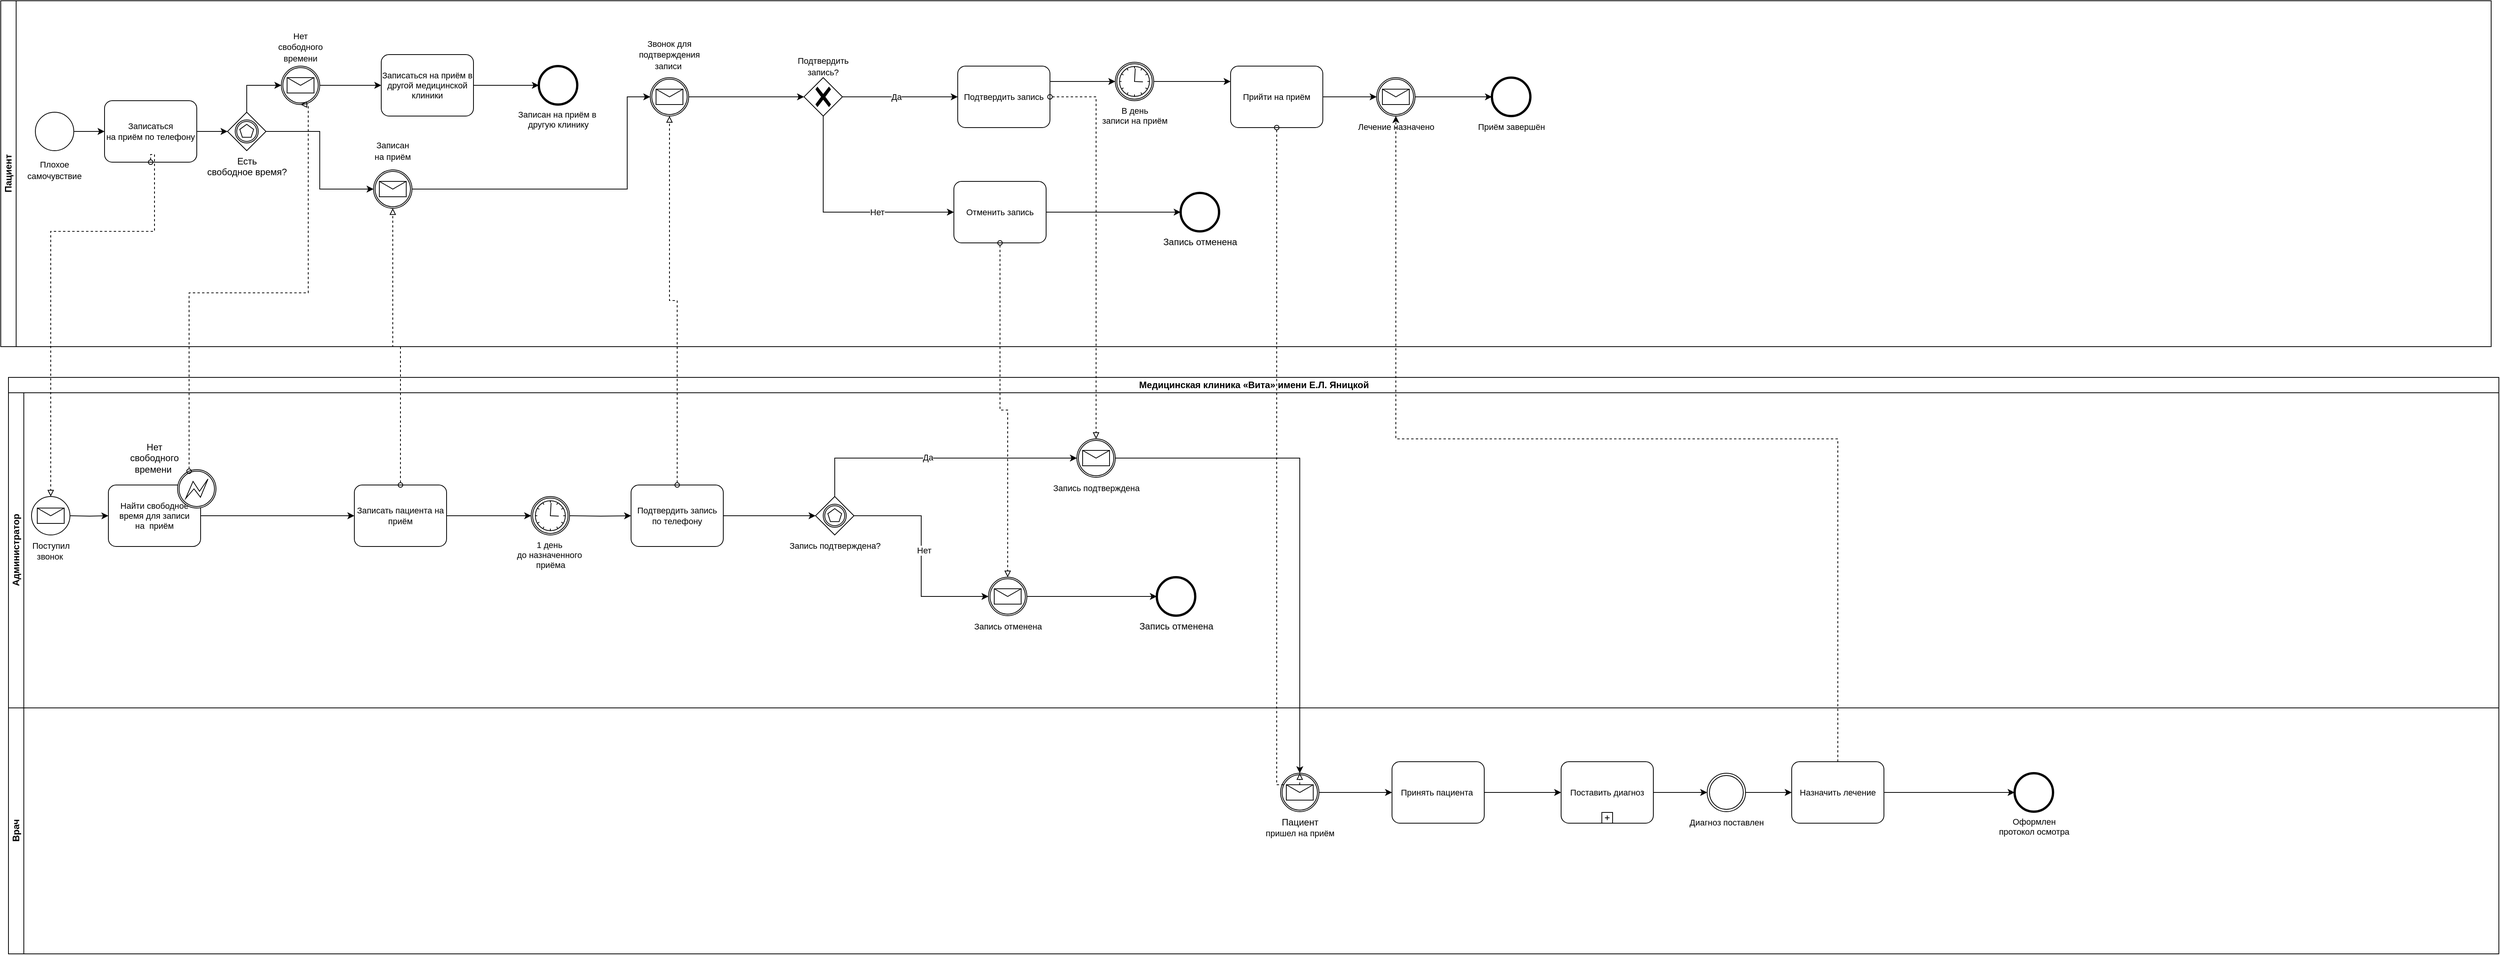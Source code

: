 <mxfile pages="3">
    <diagram id="326YfQ6A8uz0iwaCt7I8" name="BPMN AS-IS">
        <mxGraphModel dx="702" dy="1732" grid="1" gridSize="10" guides="1" tooltips="1" connect="1" arrows="1" fold="1" page="1" pageScale="1" pageWidth="827" pageHeight="1169" math="0" shadow="0">
            <root>
                <mxCell id="0"/>
                <mxCell id="1" parent="0"/>
                <mxCell id="U2e4l5wQemaMT4tLWJ_u-86" value="Медицинская клиника&amp;nbsp;&lt;span style=&quot;text-align: start; fill: rgb(144, 101, 176);&quot; data-reactroot=&quot;&quot; class=&quot;notion-enable-hover&quot; data-token-index=&quot;0&quot;&gt;«Вита» имени Е.Л. Яницкой&lt;/span&gt;" style="swimlane;html=1;childLayout=stackLayout;resizeParent=1;resizeParentMax=0;horizontal=1;startSize=20;horizontalStack=0;" parent="1" vertex="1">
                    <mxGeometry x="10" y="-620" width="3240" height="750" as="geometry"/>
                </mxCell>
                <mxCell id="U2e4l5wQemaMT4tLWJ_u-87" value="Администратор" style="swimlane;html=1;startSize=20;horizontal=0;" parent="U2e4l5wQemaMT4tLWJ_u-86" vertex="1">
                    <mxGeometry y="20" width="3240" height="410" as="geometry"/>
                </mxCell>
                <mxCell id="U2e4l5wQemaMT4tLWJ_u-88" style="edgeStyle=orthogonalEdgeStyle;rounded=0;orthogonalLoop=1;jettySize=auto;html=1;" parent="U2e4l5wQemaMT4tLWJ_u-87" source="U2e4l5wQemaMT4tLWJ_u-89" edge="1">
                    <mxGeometry relative="1" as="geometry">
                        <mxPoint x="680" y="160.0" as="targetPoint"/>
                    </mxGeometry>
                </mxCell>
                <mxCell id="U2e4l5wQemaMT4tLWJ_u-89" value="Записать пациента на приём" style="points=[[0.25,0,0],[0.5,0,0],[0.75,0,0],[1,0.25,0],[1,0.5,0],[1,0.75,0],[0.75,1,0],[0.5,1,0],[0.25,1,0],[0,0.75,0],[0,0.5,0],[0,0.25,0]];shape=mxgraph.bpmn.task;whiteSpace=wrap;rectStyle=rounded;size=10;taskMarker=abstract;fontSize=11;" parent="U2e4l5wQemaMT4tLWJ_u-87" vertex="1">
                    <mxGeometry x="450" y="120" width="120" height="80" as="geometry"/>
                </mxCell>
                <mxCell id="U2e4l5wQemaMT4tLWJ_u-90" style="edgeStyle=orthogonalEdgeStyle;rounded=0;orthogonalLoop=1;jettySize=auto;html=1;entryX=0;entryY=0.5;entryDx=0;entryDy=0;entryPerimeter=0;" parent="U2e4l5wQemaMT4tLWJ_u-87" source="U2e4l5wQemaMT4tLWJ_u-91" target="U2e4l5wQemaMT4tLWJ_u-89" edge="1">
                    <mxGeometry relative="1" as="geometry">
                        <mxPoint x="340" y="190.0" as="targetPoint"/>
                    </mxGeometry>
                </mxCell>
                <mxCell id="U2e4l5wQemaMT4tLWJ_u-91" value="Найти свободное время для записи на  приём" style="points=[[0.25,0,0],[0.5,0,0],[0.75,0,0],[1,0.25,0],[1,0.5,0],[1,0.75,0],[0.75,1,0],[0.5,1,0],[0.25,1,0],[0,0.75,0],[0,0.5,0],[0,0.25,0]];shape=mxgraph.bpmn.task;whiteSpace=wrap;rectStyle=rounded;size=10;taskMarker=abstract;fontSize=11;" parent="U2e4l5wQemaMT4tLWJ_u-87" vertex="1">
                    <mxGeometry x="130" y="120" width="120" height="80" as="geometry"/>
                </mxCell>
                <mxCell id="U2e4l5wQemaMT4tLWJ_u-92" style="edgeStyle=orthogonalEdgeStyle;rounded=0;orthogonalLoop=1;jettySize=auto;html=1;" parent="U2e4l5wQemaMT4tLWJ_u-87" target="U2e4l5wQemaMT4tLWJ_u-95" edge="1">
                    <mxGeometry relative="1" as="geometry">
                        <mxPoint x="730" y="160.0" as="sourcePoint"/>
                    </mxGeometry>
                </mxCell>
                <mxCell id="U2e4l5wQemaMT4tLWJ_u-94" style="edgeStyle=orthogonalEdgeStyle;rounded=0;orthogonalLoop=1;jettySize=auto;html=1;startArrow=none;startFill=0;endArrow=classic;endFill=1;" parent="U2e4l5wQemaMT4tLWJ_u-87" source="U2e4l5wQemaMT4tLWJ_u-95" edge="1">
                    <mxGeometry relative="1" as="geometry">
                        <mxPoint x="1050" y="160" as="targetPoint"/>
                    </mxGeometry>
                </mxCell>
                <mxCell id="U2e4l5wQemaMT4tLWJ_u-95" value="Подтвердить запись по телефону" style="points=[[0.25,0,0],[0.5,0,0],[0.75,0,0],[1,0.25,0],[1,0.5,0],[1,0.75,0],[0.75,1,0],[0.5,1,0],[0.25,1,0],[0,0.75,0],[0,0.5,0],[0,0.25,0]];shape=mxgraph.bpmn.task;whiteSpace=wrap;rectStyle=rounded;size=10;taskMarker=abstract;fontSize=11;" parent="U2e4l5wQemaMT4tLWJ_u-87" vertex="1">
                    <mxGeometry x="810" y="120" width="120" height="80" as="geometry"/>
                </mxCell>
                <mxCell id="U2e4l5wQemaMT4tLWJ_u-96" value="Запись отменена" style="points=[[0.145,0.145,0],[0.5,0,0],[0.855,0.145,0],[1,0.5,0],[0.855,0.855,0],[0.5,1,0],[0.145,0.855,0],[0,0.5,0]];shape=mxgraph.bpmn.event;html=1;verticalLabelPosition=bottom;labelBackgroundColor=#ffffff;verticalAlign=top;align=center;perimeter=ellipsePerimeter;outlineConnect=0;aspect=fixed;outline=end;symbol=terminate2;" parent="U2e4l5wQemaMT4tLWJ_u-87" vertex="1">
                    <mxGeometry x="1494" y="240" width="50" height="50" as="geometry"/>
                </mxCell>
                <mxCell id="U2e4l5wQemaMT4tLWJ_u-97" value="" style="points=[[0.145,0.145,0],[0.5,0,0],[0.855,0.145,0],[1,0.5,0],[0.855,0.855,0],[0.5,1,0],[0.145,0.855,0],[0,0.5,0]];shape=mxgraph.bpmn.event;html=1;verticalLabelPosition=bottom;labelBackgroundColor=#ffffff;verticalAlign=top;align=center;perimeter=ellipsePerimeter;outlineConnect=0;aspect=fixed;outline=boundInt;symbol=error;fontSize=24;fontColor=#000000;fillColor=#FFFFFF;" parent="U2e4l5wQemaMT4tLWJ_u-87" vertex="1">
                    <mxGeometry x="220" y="100" width="50" height="50" as="geometry"/>
                </mxCell>
                <mxCell id="U2e4l5wQemaMT4tLWJ_u-98" value="Нет свободного&lt;br&gt;времени&amp;nbsp;" style="text;html=1;strokeColor=none;fillColor=none;align=center;verticalAlign=middle;whiteSpace=wrap;rounded=0;labelBackgroundColor=none;fontSize=12;fontColor=#000000;" parent="U2e4l5wQemaMT4tLWJ_u-87" vertex="1">
                    <mxGeometry x="160" y="70" width="60" height="30" as="geometry"/>
                </mxCell>
                <mxCell id="U2e4l5wQemaMT4tLWJ_u-99" style="edgeStyle=orthogonalEdgeStyle;rounded=0;orthogonalLoop=1;jettySize=auto;html=1;" parent="U2e4l5wQemaMT4tLWJ_u-87" target="U2e4l5wQemaMT4tLWJ_u-91" edge="1">
                    <mxGeometry relative="1" as="geometry">
                        <mxPoint x="80" y="160" as="sourcePoint"/>
                    </mxGeometry>
                </mxCell>
                <mxCell id="U2e4l5wQemaMT4tLWJ_u-100" value="&lt;font style=&quot;font-size: 11px;&quot;&gt;Поступил&lt;br&gt;&amp;nbsp;звонок &amp;nbsp;&lt;/font&gt;" style="points=[[0.145,0.145,0],[0.5,0,0],[0.855,0.145,0],[1,0.5,0],[0.855,0.855,0],[0.5,1,0],[0.145,0.855,0],[0,0.5,0]];shape=mxgraph.bpmn.event;html=1;verticalLabelPosition=bottom;labelBackgroundColor=#ffffff;verticalAlign=top;align=center;perimeter=ellipsePerimeter;outlineConnect=0;aspect=fixed;outline=standard;symbol=message;" parent="U2e4l5wQemaMT4tLWJ_u-87" vertex="1">
                    <mxGeometry x="30" y="135" width="50" height="50" as="geometry"/>
                </mxCell>
                <mxCell id="U2e4l5wQemaMT4tLWJ_u-101" style="edgeStyle=orthogonalEdgeStyle;rounded=0;orthogonalLoop=1;jettySize=auto;html=1;entryX=0;entryY=0.5;entryDx=0;entryDy=0;entryPerimeter=0;startArrow=none;startFill=0;endArrow=classic;endFill=1;" parent="U2e4l5wQemaMT4tLWJ_u-87" source="U2e4l5wQemaMT4tLWJ_u-102" target="U2e4l5wQemaMT4tLWJ_u-96" edge="1">
                    <mxGeometry relative="1" as="geometry"/>
                </mxCell>
                <mxCell id="U2e4l5wQemaMT4tLWJ_u-102" value="&lt;font style=&quot;font-size: 11px;&quot;&gt;Запись отменена&lt;/font&gt;" style="points=[[0.145,0.145,0],[0.5,0,0],[0.855,0.145,0],[1,0.5,0],[0.855,0.855,0],[0.5,1,0],[0.145,0.855,0],[0,0.5,0]];shape=mxgraph.bpmn.event;html=1;verticalLabelPosition=bottom;labelBackgroundColor=#ffffff;verticalAlign=top;align=center;perimeter=ellipsePerimeter;outlineConnect=0;aspect=fixed;outline=catching;symbol=message;" parent="U2e4l5wQemaMT4tLWJ_u-87" vertex="1">
                    <mxGeometry x="1275" y="240" width="50" height="50" as="geometry"/>
                </mxCell>
                <mxCell id="U2e4l5wQemaMT4tLWJ_u-103" value="&lt;font style=&quot;font-size: 11px;&quot;&gt;Запись подтверждена&lt;/font&gt;" style="points=[[0.145,0.145,0],[0.5,0,0],[0.855,0.145,0],[1,0.5,0],[0.855,0.855,0],[0.5,1,0],[0.145,0.855,0],[0,0.5,0]];shape=mxgraph.bpmn.event;html=1;verticalLabelPosition=bottom;labelBackgroundColor=#ffffff;verticalAlign=top;align=center;perimeter=ellipsePerimeter;outlineConnect=0;aspect=fixed;outline=catching;symbol=message;" parent="U2e4l5wQemaMT4tLWJ_u-87" vertex="1">
                    <mxGeometry x="1390" y="60" width="50" height="50" as="geometry"/>
                </mxCell>
                <mxCell id="U2e4l5wQemaMT4tLWJ_u-104" style="edgeStyle=orthogonalEdgeStyle;rounded=0;orthogonalLoop=1;jettySize=auto;html=1;entryX=0;entryY=0.5;entryDx=0;entryDy=0;entryPerimeter=0;startArrow=none;startFill=0;endArrow=classic;endFill=1;exitX=0.5;exitY=0;exitDx=0;exitDy=0;exitPerimeter=0;" parent="U2e4l5wQemaMT4tLWJ_u-87" source="U2e4l5wQemaMT4tLWJ_u-108" target="U2e4l5wQemaMT4tLWJ_u-103" edge="1">
                    <mxGeometry relative="1" as="geometry">
                        <mxPoint x="1100" y="160" as="sourcePoint"/>
                    </mxGeometry>
                </mxCell>
                <mxCell id="U2e4l5wQemaMT4tLWJ_u-105" value="Да" style="edgeLabel;html=1;align=center;verticalAlign=middle;resizable=0;points=[];fontSize=11;" parent="U2e4l5wQemaMT4tLWJ_u-104" vertex="1" connectable="0">
                    <mxGeometry x="-0.063" y="1" relative="1" as="geometry">
                        <mxPoint as="offset"/>
                    </mxGeometry>
                </mxCell>
                <mxCell id="U2e4l5wQemaMT4tLWJ_u-106" style="edgeStyle=orthogonalEdgeStyle;rounded=0;orthogonalLoop=1;jettySize=auto;html=1;entryX=0;entryY=0.5;entryDx=0;entryDy=0;entryPerimeter=0;startArrow=none;startFill=0;endArrow=classic;endFill=1;exitX=1;exitY=0.5;exitDx=0;exitDy=0;exitPerimeter=0;" parent="U2e4l5wQemaMT4tLWJ_u-87" source="U2e4l5wQemaMT4tLWJ_u-108" target="U2e4l5wQemaMT4tLWJ_u-102" edge="1">
                    <mxGeometry relative="1" as="geometry">
                        <mxPoint x="1075" y="185" as="sourcePoint"/>
                    </mxGeometry>
                </mxCell>
                <mxCell id="U2e4l5wQemaMT4tLWJ_u-107" value="Нет" style="edgeLabel;html=1;align=center;verticalAlign=middle;resizable=0;points=[];fontSize=11;" parent="U2e4l5wQemaMT4tLWJ_u-106" vertex="1" connectable="0">
                    <mxGeometry x="-0.569" y="2" relative="1" as="geometry">
                        <mxPoint x="30" y="47" as="offset"/>
                    </mxGeometry>
                </mxCell>
                <mxCell id="U2e4l5wQemaMT4tLWJ_u-108" value="&lt;font style=&quot;font-size: 11px;&quot;&gt;Запись подтверждена?&lt;/font&gt;" style="points=[[0.25,0.25,0],[0.5,0,0],[0.75,0.25,0],[1,0.5,0],[0.75,0.75,0],[0.5,1,0],[0.25,0.75,0],[0,0.5,0]];shape=mxgraph.bpmn.gateway2;html=1;verticalLabelPosition=bottom;labelBackgroundColor=#ffffff;verticalAlign=top;align=center;perimeter=rhombusPerimeter;outlineConnect=0;outline=boundInt;symbol=multiple;" parent="U2e4l5wQemaMT4tLWJ_u-87" vertex="1">
                    <mxGeometry x="1050" y="135" width="50" height="50" as="geometry"/>
                </mxCell>
                <mxCell id="U2e4l5wQemaMT4tLWJ_u-175" value="&lt;font style=&quot;font-size: 11px;&quot;&gt;1 день&amp;nbsp;&lt;br&gt;до назначенного&amp;nbsp;&lt;br&gt;приёма&lt;br&gt;&lt;/font&gt;" style="points=[[0.145,0.145,0],[0.5,0,0],[0.855,0.145,0],[1,0.5,0],[0.855,0.855,0],[0.5,1,0],[0.145,0.855,0],[0,0.5,0]];shape=mxgraph.bpmn.event;html=1;verticalLabelPosition=bottom;labelBackgroundColor=#ffffff;verticalAlign=top;align=center;perimeter=ellipsePerimeter;outlineConnect=0;aspect=fixed;outline=catching;symbol=timer;fontSize=11;" parent="U2e4l5wQemaMT4tLWJ_u-87" vertex="1">
                    <mxGeometry x="680" y="135" width="50" height="50" as="geometry"/>
                </mxCell>
                <mxCell id="U2e4l5wQemaMT4tLWJ_u-109" value="Врач" style="swimlane;html=1;startSize=20;horizontal=0;" parent="U2e4l5wQemaMT4tLWJ_u-86" vertex="1">
                    <mxGeometry y="430" width="3240" height="320" as="geometry"/>
                </mxCell>
                <mxCell id="bgzB-QOVBe--87YR9fQm-1" value="Пациент&lt;br style=&quot;border-color: var(--border-color); font-size: 11px;&quot;&gt;&lt;span style=&quot;font-size: 11px;&quot;&gt;пришел на приём&lt;/span&gt;" style="points=[[0.145,0.145,0],[0.5,0,0],[0.855,0.145,0],[1,0.5,0],[0.855,0.855,0],[0.5,1,0],[0.145,0.855,0],[0,0.5,0]];shape=mxgraph.bpmn.event;html=1;verticalLabelPosition=bottom;labelBackgroundColor=#ffffff;verticalAlign=top;align=center;perimeter=ellipsePerimeter;outlineConnect=0;aspect=fixed;outline=catching;symbol=message;" parent="U2e4l5wQemaMT4tLWJ_u-109" vertex="1">
                    <mxGeometry x="1655" y="85" width="50" height="50" as="geometry"/>
                </mxCell>
                <mxCell id="U2e4l5wQemaMT4tLWJ_u-111" value="Принять пациента " style="points=[[0.25,0,0],[0.5,0,0],[0.75,0,0],[1,0.25,0],[1,0.5,0],[1,0.75,0],[0.75,1,0],[0.5,1,0],[0.25,1,0],[0,0.75,0],[0,0.5,0],[0,0.25,0]];shape=mxgraph.bpmn.task;whiteSpace=wrap;rectStyle=rounded;size=10;taskMarker=abstract;fontSize=11;" parent="U2e4l5wQemaMT4tLWJ_u-109" vertex="1">
                    <mxGeometry x="1800" y="70" width="120" height="80" as="geometry"/>
                </mxCell>
                <mxCell id="U2e4l5wQemaMT4tLWJ_u-113" value="Назначить лечение" style="points=[[0.25,0,0],[0.5,0,0],[0.75,0,0],[1,0.25,0],[1,0.5,0],[1,0.75,0],[0.75,1,0],[0.5,1,0],[0.25,1,0],[0,0.75,0],[0,0.5,0],[0,0.25,0]];shape=mxgraph.bpmn.task;whiteSpace=wrap;rectStyle=rounded;size=10;taskMarker=abstract;fontSize=11;" parent="U2e4l5wQemaMT4tLWJ_u-109" vertex="1">
                    <mxGeometry x="2320" y="70" width="120" height="80" as="geometry"/>
                </mxCell>
                <mxCell id="U2e4l5wQemaMT4tLWJ_u-130" value="Оформлен&lt;br style=&quot;border-color: var(--border-color);&quot;&gt;протокол осмотра&lt;span style=&quot;background-color: rgb(248, 249, 250);&quot;&gt;&lt;br&gt;&lt;/span&gt;" style="points=[[0.145,0.145,0],[0.5,0,0],[0.855,0.145,0],[1,0.5,0],[0.855,0.855,0],[0.5,1,0],[0.145,0.855,0],[0,0.5,0]];shape=mxgraph.bpmn.event;html=1;verticalLabelPosition=bottom;labelBackgroundColor=#ffffff;verticalAlign=top;align=center;perimeter=ellipsePerimeter;outlineConnect=0;aspect=fixed;outline=end;symbol=terminate2;fontSize=11;" parent="U2e4l5wQemaMT4tLWJ_u-109" vertex="1">
                    <mxGeometry x="2610" y="85" width="50" height="50" as="geometry"/>
                </mxCell>
                <mxCell id="-LUXX88HTdPgzCePPeN5-1" style="edgeStyle=orthogonalEdgeStyle;rounded=0;orthogonalLoop=1;jettySize=auto;html=1;exitX=0.5;exitY=1;exitDx=0;exitDy=0;exitPerimeter=0;" parent="U2e4l5wQemaMT4tLWJ_u-109" source="U2e4l5wQemaMT4tLWJ_u-130" target="U2e4l5wQemaMT4tLWJ_u-130" edge="1">
                    <mxGeometry relative="1" as="geometry"/>
                </mxCell>
                <mxCell id="U2e4l5wQemaMT4tLWJ_u-117" value="Поставить диагноз" style="points=[[0.25,0,0],[0.5,0,0],[0.75,0,0],[1,0.25,0],[1,0.5,0],[1,0.75,0],[0.75,1,0],[0.5,1,0],[0.25,1,0],[0,0.75,0],[0,0.5,0],[0,0.25,0]];shape=mxgraph.bpmn.task;whiteSpace=wrap;rectStyle=rounded;size=10;taskMarker=abstract;isLoopSub=1;labelBackgroundColor=#FFFFFF;fontSize=11;fontColor=#000000;fillColor=#FFFFFF;" parent="U2e4l5wQemaMT4tLWJ_u-109" vertex="1">
                    <mxGeometry x="2020" y="70" width="120" height="80" as="geometry"/>
                </mxCell>
                <mxCell id="U2e4l5wQemaMT4tLWJ_u-116" value="&lt;font style=&quot;font-size: 11px;&quot;&gt;Диагноз поставлен&lt;/font&gt;" style="points=[[0.145,0.145,0],[0.5,0,0],[0.855,0.145,0],[1,0.5,0],[0.855,0.855,0],[0.5,1,0],[0.145,0.855,0],[0,0.5,0]];shape=mxgraph.bpmn.event;html=1;verticalLabelPosition=bottom;labelBackgroundColor=#ffffff;verticalAlign=top;align=center;perimeter=ellipsePerimeter;outlineConnect=0;aspect=fixed;outline=throwing;symbol=general;" parent="U2e4l5wQemaMT4tLWJ_u-109" vertex="1">
                    <mxGeometry x="2210" y="85" width="50" height="50" as="geometry"/>
                </mxCell>
                <mxCell id="-LUXX88HTdPgzCePPeN5-7" value="" style="endArrow=classic;html=1;rounded=0;entryX=0;entryY=0.5;entryDx=0;entryDy=0;entryPerimeter=0;exitX=1;exitY=0.5;exitDx=0;exitDy=0;exitPerimeter=0;" parent="U2e4l5wQemaMT4tLWJ_u-109" source="bgzB-QOVBe--87YR9fQm-1" target="U2e4l5wQemaMT4tLWJ_u-111" edge="1">
                    <mxGeometry width="50" height="50" relative="1" as="geometry">
                        <mxPoint x="1710" y="110" as="sourcePoint"/>
                        <mxPoint x="2190" y="240" as="targetPoint"/>
                    </mxGeometry>
                </mxCell>
                <mxCell id="-LUXX88HTdPgzCePPeN5-8" value="" style="endArrow=classic;html=1;rounded=0;exitX=1;exitY=0.5;exitDx=0;exitDy=0;exitPerimeter=0;entryX=0;entryY=0.5;entryDx=0;entryDy=0;entryPerimeter=0;" parent="U2e4l5wQemaMT4tLWJ_u-109" source="U2e4l5wQemaMT4tLWJ_u-111" target="U2e4l5wQemaMT4tLWJ_u-117" edge="1">
                    <mxGeometry width="50" height="50" relative="1" as="geometry">
                        <mxPoint x="2040" y="-30" as="sourcePoint"/>
                        <mxPoint x="2090" y="-80" as="targetPoint"/>
                    </mxGeometry>
                </mxCell>
                <mxCell id="-LUXX88HTdPgzCePPeN5-9" value="" style="endArrow=classic;html=1;rounded=0;exitX=1;exitY=0.5;exitDx=0;exitDy=0;exitPerimeter=0;entryX=0;entryY=0.5;entryDx=0;entryDy=0;entryPerimeter=0;" parent="U2e4l5wQemaMT4tLWJ_u-109" source="U2e4l5wQemaMT4tLWJ_u-117" target="U2e4l5wQemaMT4tLWJ_u-116" edge="1">
                    <mxGeometry width="50" height="50" relative="1" as="geometry">
                        <mxPoint x="2100" y="10" as="sourcePoint"/>
                        <mxPoint x="2150" y="-40" as="targetPoint"/>
                    </mxGeometry>
                </mxCell>
                <mxCell id="-LUXX88HTdPgzCePPeN5-10" value="" style="endArrow=classic;html=1;rounded=0;exitX=1;exitY=0.5;exitDx=0;exitDy=0;exitPerimeter=0;entryX=0;entryY=0.5;entryDx=0;entryDy=0;entryPerimeter=0;" parent="U2e4l5wQemaMT4tLWJ_u-109" source="U2e4l5wQemaMT4tLWJ_u-116" target="U2e4l5wQemaMT4tLWJ_u-113" edge="1">
                    <mxGeometry width="50" height="50" relative="1" as="geometry">
                        <mxPoint x="2100" y="10" as="sourcePoint"/>
                        <mxPoint x="2150" y="-40" as="targetPoint"/>
                    </mxGeometry>
                </mxCell>
                <mxCell id="-LUXX88HTdPgzCePPeN5-11" value="" style="endArrow=classic;html=1;rounded=0;exitX=1;exitY=0.5;exitDx=0;exitDy=0;exitPerimeter=0;entryX=0;entryY=0.5;entryDx=0;entryDy=0;entryPerimeter=0;" parent="U2e4l5wQemaMT4tLWJ_u-109" source="U2e4l5wQemaMT4tLWJ_u-113" target="U2e4l5wQemaMT4tLWJ_u-130" edge="1">
                    <mxGeometry width="50" height="50" relative="1" as="geometry">
                        <mxPoint x="2170" y="10" as="sourcePoint"/>
                        <mxPoint x="2220" y="-40" as="targetPoint"/>
                        <Array as="points"/>
                    </mxGeometry>
                </mxCell>
                <mxCell id="OopvBn4wqUA-EKoHPvdB-1" style="edgeStyle=orthogonalEdgeStyle;rounded=0;orthogonalLoop=1;jettySize=auto;html=1;exitX=1;exitY=0.5;exitDx=0;exitDy=0;exitPerimeter=0;fillColor=#f8cecc;strokeColor=#000000;" parent="U2e4l5wQemaMT4tLWJ_u-86" source="U2e4l5wQemaMT4tLWJ_u-103" target="bgzB-QOVBe--87YR9fQm-1" edge="1">
                    <mxGeometry relative="1" as="geometry">
                        <Array as="points">
                            <mxPoint x="1680" y="105"/>
                        </Array>
                    </mxGeometry>
                </mxCell>
                <mxCell id="U2e4l5wQemaMT4tLWJ_u-122" value="Пациент" style="swimlane;html=1;startSize=20;horizontal=0;" parent="1" vertex="1">
                    <mxGeometry y="-1110" width="3240" height="450" as="geometry"/>
                </mxCell>
                <mxCell id="U2e4l5wQemaMT4tLWJ_u-123" style="edgeStyle=orthogonalEdgeStyle;rounded=0;orthogonalLoop=1;jettySize=auto;html=1;entryX=0;entryY=0.5;entryDx=0;entryDy=0;entryPerimeter=0;startArrow=none;startFill=0;endArrow=classic;endFill=1;" parent="U2e4l5wQemaMT4tLWJ_u-122" source="U2e4l5wQemaMT4tLWJ_u-124" edge="1">
                    <mxGeometry relative="1" as="geometry">
                        <mxPoint x="295" y="170" as="targetPoint"/>
                    </mxGeometry>
                </mxCell>
                <mxCell id="U2e4l5wQemaMT4tLWJ_u-124" value="Записаться на приём по телефону" style="points=[[0.25,0,0],[0.5,0,0],[0.75,0,0],[1,0.25,0],[1,0.5,0],[1,0.75,0],[0.75,1,0],[0.5,1,0],[0.25,1,0],[0,0.75,0],[0,0.5,0],[0,0.25,0]];shape=mxgraph.bpmn.task;whiteSpace=wrap;rectStyle=rounded;size=10;taskMarker=abstract;fontSize=11;" parent="U2e4l5wQemaMT4tLWJ_u-122" vertex="1">
                    <mxGeometry x="135" y="130" width="120" height="80" as="geometry"/>
                </mxCell>
                <mxCell id="U2e4l5wQemaMT4tLWJ_u-125" style="edgeStyle=orthogonalEdgeStyle;rounded=0;orthogonalLoop=1;jettySize=auto;html=1;" parent="U2e4l5wQemaMT4tLWJ_u-122" source="U2e4l5wQemaMT4tLWJ_u-126" target="U2e4l5wQemaMT4tLWJ_u-124" edge="1">
                    <mxGeometry relative="1" as="geometry"/>
                </mxCell>
                <mxCell id="U2e4l5wQemaMT4tLWJ_u-126" value="" style="points=[[0.145,0.145,0],[0.5,0,0],[0.855,0.145,0],[1,0.5,0],[0.855,0.855,0],[0.5,1,0],[0.145,0.855,0],[0,0.5,0]];shape=mxgraph.bpmn.event;html=1;verticalLabelPosition=bottom;labelBackgroundColor=#ffffff;verticalAlign=top;align=center;perimeter=ellipsePerimeter;outlineConnect=0;aspect=fixed;outline=standard;symbol=general;" parent="U2e4l5wQemaMT4tLWJ_u-122" vertex="1">
                    <mxGeometry x="45" y="145" width="50" height="50" as="geometry"/>
                </mxCell>
                <mxCell id="U2e4l5wQemaMT4tLWJ_u-129" value="&lt;font style=&quot;font-size: 11px;&quot;&gt;Плохое самочувствие&lt;/font&gt;" style="text;html=1;strokeColor=none;fillColor=none;align=center;verticalAlign=middle;whiteSpace=wrap;rounded=0;" parent="U2e4l5wQemaMT4tLWJ_u-122" vertex="1">
                    <mxGeometry x="40" y="205" width="60" height="30" as="geometry"/>
                </mxCell>
                <mxCell id="U2e4l5wQemaMT4tLWJ_u-133" style="edgeStyle=orthogonalEdgeStyle;rounded=0;orthogonalLoop=1;jettySize=auto;html=1;fontSize=24;fontColor=#000000;entryX=0;entryY=0.5;entryDx=0;entryDy=0;entryPerimeter=0;" parent="U2e4l5wQemaMT4tLWJ_u-122" source="U2e4l5wQemaMT4tLWJ_u-134" target="U2e4l5wQemaMT4tLWJ_u-159" edge="1">
                    <mxGeometry relative="1" as="geometry">
                        <mxPoint x="695" y="110" as="targetPoint"/>
                    </mxGeometry>
                </mxCell>
                <mxCell id="U2e4l5wQemaMT4tLWJ_u-134" value="Записаться на приём в другой медицинской клиники" style="points=[[0.25,0,0],[0.5,0,0],[0.75,0,0],[1,0.25,0],[1,0.5,0],[1,0.75,0],[0.75,1,0],[0.5,1,0],[0.25,1,0],[0,0.75,0],[0,0.5,0],[0,0.25,0]];shape=mxgraph.bpmn.task;whiteSpace=wrap;rectStyle=rounded;size=10;taskMarker=abstract;labelBackgroundColor=none;fontSize=11;fontColor=#000000;fillColor=#FFFFFF;" parent="U2e4l5wQemaMT4tLWJ_u-122" vertex="1">
                    <mxGeometry x="495" y="70" width="120" height="80" as="geometry"/>
                </mxCell>
                <mxCell id="U2e4l5wQemaMT4tLWJ_u-135" style="edgeStyle=orthogonalEdgeStyle;rounded=0;orthogonalLoop=1;jettySize=auto;html=1;entryX=0;entryY=0.5;entryDx=0;entryDy=0;entryPerimeter=0;" parent="U2e4l5wQemaMT4tLWJ_u-122" source="U2e4l5wQemaMT4tLWJ_u-136" target="U2e4l5wQemaMT4tLWJ_u-134" edge="1">
                    <mxGeometry relative="1" as="geometry"/>
                </mxCell>
                <mxCell id="U2e4l5wQemaMT4tLWJ_u-136" value="" style="points=[[0.145,0.145,0],[0.5,0,0],[0.855,0.145,0],[1,0.5,0],[0.855,0.855,0],[0.5,1,0],[0.145,0.855,0],[0,0.5,0]];shape=mxgraph.bpmn.event;html=1;verticalLabelPosition=bottom;labelBackgroundColor=#ffffff;verticalAlign=top;align=center;perimeter=ellipsePerimeter;outlineConnect=0;aspect=fixed;outline=catching;symbol=message;" parent="U2e4l5wQemaMT4tLWJ_u-122" vertex="1">
                    <mxGeometry x="365" y="85" width="50" height="50" as="geometry"/>
                </mxCell>
                <mxCell id="U2e4l5wQemaMT4tLWJ_u-139" style="edgeStyle=orthogonalEdgeStyle;rounded=0;orthogonalLoop=1;jettySize=auto;html=1;entryX=0;entryY=0.5;entryDx=0;entryDy=0;entryPerimeter=0;startArrow=none;startFill=0;endArrow=classic;endFill=1;" parent="U2e4l5wQemaMT4tLWJ_u-122" source="U2e4l5wQemaMT4tLWJ_u-140" target="U2e4l5wQemaMT4tLWJ_u-154" edge="1">
                    <mxGeometry relative="1" as="geometry">
                        <Array as="points">
                            <mxPoint x="815" y="245"/>
                            <mxPoint x="815" y="125"/>
                        </Array>
                    </mxGeometry>
                </mxCell>
                <mxCell id="U2e4l5wQemaMT4tLWJ_u-140" value="" style="points=[[0.145,0.145,0],[0.5,0,0],[0.855,0.145,0],[1,0.5,0],[0.855,0.855,0],[0.5,1,0],[0.145,0.855,0],[0,0.5,0]];shape=mxgraph.bpmn.event;html=1;verticalLabelPosition=bottom;labelBackgroundColor=#ffffff;verticalAlign=top;align=center;perimeter=ellipsePerimeter;outlineConnect=0;aspect=fixed;outline=catching;symbol=message;" parent="U2e4l5wQemaMT4tLWJ_u-122" vertex="1">
                    <mxGeometry x="485" y="220" width="50" height="50" as="geometry"/>
                </mxCell>
                <mxCell id="U2e4l5wQemaMT4tLWJ_u-141" style="edgeStyle=orthogonalEdgeStyle;rounded=0;orthogonalLoop=1;jettySize=auto;html=1;entryX=0;entryY=0.5;entryDx=0;entryDy=0;entryPerimeter=0;startArrow=none;startFill=0;endArrow=classic;endFill=1;exitX=0.5;exitY=0;exitDx=0;exitDy=0;exitPerimeter=0;" parent="U2e4l5wQemaMT4tLWJ_u-122" source="U2e4l5wQemaMT4tLWJ_u-155" target="U2e4l5wQemaMT4tLWJ_u-136" edge="1">
                    <mxGeometry relative="1" as="geometry">
                        <mxPoint x="320" y="145" as="sourcePoint"/>
                    </mxGeometry>
                </mxCell>
                <mxCell id="U2e4l5wQemaMT4tLWJ_u-142" style="edgeStyle=orthogonalEdgeStyle;rounded=0;orthogonalLoop=1;jettySize=auto;html=1;entryX=0;entryY=0.5;entryDx=0;entryDy=0;entryPerimeter=0;startArrow=none;startFill=0;endArrow=classic;endFill=1;exitX=1;exitY=0.5;exitDx=0;exitDy=0;exitPerimeter=0;" parent="U2e4l5wQemaMT4tLWJ_u-122" source="U2e4l5wQemaMT4tLWJ_u-155" target="U2e4l5wQemaMT4tLWJ_u-140" edge="1">
                    <mxGeometry relative="1" as="geometry">
                        <mxPoint x="320" y="195" as="sourcePoint"/>
                    </mxGeometry>
                </mxCell>
                <mxCell id="U2e4l5wQemaMT4tLWJ_u-143" style="edgeStyle=orthogonalEdgeStyle;rounded=0;orthogonalLoop=1;jettySize=auto;html=1;entryX=0;entryY=0.5;entryDx=0;entryDy=0;entryPerimeter=0;startArrow=none;startFill=0;endArrow=classic;endFill=1;" parent="U2e4l5wQemaMT4tLWJ_u-122" source="U2e4l5wQemaMT4tLWJ_u-144" target="U2e4l5wQemaMT4tLWJ_u-156" edge="1">
                    <mxGeometry relative="1" as="geometry"/>
                </mxCell>
                <mxCell id="U2e4l5wQemaMT4tLWJ_u-144" value="Отменить запись" style="points=[[0.25,0,0],[0.5,0,0],[0.75,0,0],[1,0.25,0],[1,0.5,0],[1,0.75,0],[0.75,1,0],[0.5,1,0],[0.25,1,0],[0,0.75,0],[0,0.5,0],[0,0.25,0]];shape=mxgraph.bpmn.task;whiteSpace=wrap;rectStyle=rounded;size=10;taskMarker=abstract;fontSize=11;" parent="U2e4l5wQemaMT4tLWJ_u-122" vertex="1">
                    <mxGeometry x="1240" y="235" width="120" height="80" as="geometry"/>
                </mxCell>
                <mxCell id="U2e4l5wQemaMT4tLWJ_u-145" style="edgeStyle=orthogonalEdgeStyle;rounded=0;orthogonalLoop=1;jettySize=auto;html=1;entryX=0;entryY=0.5;entryDx=0;entryDy=0;entryPerimeter=0;exitX=0.5;exitY=1;exitDx=0;exitDy=0;exitPerimeter=0;" parent="U2e4l5wQemaMT4tLWJ_u-122" source="U2e4l5wQemaMT4tLWJ_u-147" target="U2e4l5wQemaMT4tLWJ_u-144" edge="1">
                    <mxGeometry relative="1" as="geometry"/>
                </mxCell>
                <mxCell id="U2e4l5wQemaMT4tLWJ_u-146" value="Нет" style="edgeLabel;html=1;align=center;verticalAlign=middle;resizable=0;points=[];" parent="U2e4l5wQemaMT4tLWJ_u-145" vertex="1" connectable="0">
                    <mxGeometry x="0.04" y="1" relative="1" as="geometry">
                        <mxPoint x="41" y="1" as="offset"/>
                    </mxGeometry>
                </mxCell>
                <mxCell id="U2e4l5wQemaMT4tLWJ_u-147" value="" style="points=[[0.25,0.25,0],[0.5,0,0],[0.75,0.25,0],[1,0.5,0],[0.75,0.75,0],[0.5,1,0],[0.25,0.75,0],[0,0.5,0]];shape=mxgraph.bpmn.gateway2;html=1;verticalLabelPosition=bottom;labelBackgroundColor=#ffffff;verticalAlign=top;align=center;perimeter=rhombusPerimeter;outlineConnect=0;outline=none;symbol=none;gwType=exclusive;" parent="U2e4l5wQemaMT4tLWJ_u-122" vertex="1">
                    <mxGeometry x="1045" y="100" width="50" height="50" as="geometry"/>
                </mxCell>
                <mxCell id="U2e4l5wQemaMT4tLWJ_u-148" value="&lt;font style=&quot;font-size: 11px;&quot;&gt;Подтвердить запись?&lt;/font&gt;" style="text;html=1;strokeColor=none;fillColor=none;align=center;verticalAlign=middle;whiteSpace=wrap;rounded=0;" parent="U2e4l5wQemaMT4tLWJ_u-122" vertex="1">
                    <mxGeometry x="1015" y="70" width="110" height="30" as="geometry"/>
                </mxCell>
                <mxCell id="U2e4l5wQemaMT4tLWJ_u-150" value="Подтвердить запись" style="points=[[0.25,0,0],[0.5,0,0],[0.75,0,0],[1,0.25,0],[1,0.5,0],[1,0.75,0],[0.75,1,0],[0.5,1,0],[0.25,1,0],[0,0.75,0],[0,0.5,0],[0,0.25,0]];shape=mxgraph.bpmn.task;whiteSpace=wrap;rectStyle=rounded;size=10;taskMarker=abstract;fontSize=11;" parent="U2e4l5wQemaMT4tLWJ_u-122" vertex="1">
                    <mxGeometry x="1245" y="85" width="120" height="80" as="geometry"/>
                </mxCell>
                <mxCell id="U2e4l5wQemaMT4tLWJ_u-151" style="edgeStyle=orthogonalEdgeStyle;rounded=0;orthogonalLoop=1;jettySize=auto;html=1;entryX=0;entryY=0.5;entryDx=0;entryDy=0;entryPerimeter=0;exitX=1;exitY=0.5;exitDx=0;exitDy=0;exitPerimeter=0;" parent="U2e4l5wQemaMT4tLWJ_u-122" source="U2e4l5wQemaMT4tLWJ_u-147" target="U2e4l5wQemaMT4tLWJ_u-150" edge="1">
                    <mxGeometry relative="1" as="geometry">
                        <mxPoint x="1175.0" y="250" as="targetPoint"/>
                    </mxGeometry>
                </mxCell>
                <mxCell id="U2e4l5wQemaMT4tLWJ_u-152" value="Да" style="edgeLabel;html=1;align=center;verticalAlign=middle;resizable=0;points=[];" parent="U2e4l5wQemaMT4tLWJ_u-151" vertex="1" connectable="0">
                    <mxGeometry x="0.141" y="-1" relative="1" as="geometry">
                        <mxPoint x="-16" y="-1" as="offset"/>
                    </mxGeometry>
                </mxCell>
                <mxCell id="U2e4l5wQemaMT4tLWJ_u-153" style="edgeStyle=orthogonalEdgeStyle;rounded=0;orthogonalLoop=1;jettySize=auto;html=1;startArrow=none;startFill=0;endArrow=classic;endFill=1;" parent="U2e4l5wQemaMT4tLWJ_u-122" source="U2e4l5wQemaMT4tLWJ_u-154" target="U2e4l5wQemaMT4tLWJ_u-147" edge="1">
                    <mxGeometry relative="1" as="geometry"/>
                </mxCell>
                <mxCell id="U2e4l5wQemaMT4tLWJ_u-154" value="" style="points=[[0.145,0.145,0],[0.5,0,0],[0.855,0.145,0],[1,0.5,0],[0.855,0.855,0],[0.5,1,0],[0.145,0.855,0],[0,0.5,0]];shape=mxgraph.bpmn.event;html=1;verticalLabelPosition=bottom;labelBackgroundColor=#ffffff;verticalAlign=top;align=center;perimeter=ellipsePerimeter;outlineConnect=0;aspect=fixed;outline=catching;symbol=message;" parent="U2e4l5wQemaMT4tLWJ_u-122" vertex="1">
                    <mxGeometry x="845" y="100" width="50" height="50" as="geometry"/>
                </mxCell>
                <mxCell id="U2e4l5wQemaMT4tLWJ_u-155" value="Есть &lt;br&gt;свободное время?" style="points=[[0.25,0.25,0],[0.5,0,0],[0.75,0.25,0],[1,0.5,0],[0.75,0.75,0],[0.5,1,0],[0.25,0.75,0],[0,0.5,0]];shape=mxgraph.bpmn.gateway2;html=1;verticalLabelPosition=bottom;labelBackgroundColor=#ffffff;verticalAlign=top;align=center;perimeter=rhombusPerimeter;outlineConnect=0;outline=boundInt;symbol=multiple;" parent="U2e4l5wQemaMT4tLWJ_u-122" vertex="1">
                    <mxGeometry x="295" y="145" width="50" height="50" as="geometry"/>
                </mxCell>
                <mxCell id="U2e4l5wQemaMT4tLWJ_u-156" value="Запись отменена" style="points=[[0.145,0.145,0],[0.5,0,0],[0.855,0.145,0],[1,0.5,0],[0.855,0.855,0],[0.5,1,0],[0.145,0.855,0],[0,0.5,0]];shape=mxgraph.bpmn.event;html=1;verticalLabelPosition=bottom;labelBackgroundColor=#ffffff;verticalAlign=top;align=center;perimeter=ellipsePerimeter;outlineConnect=0;aspect=fixed;outline=end;symbol=terminate2;" parent="U2e4l5wQemaMT4tLWJ_u-122" vertex="1">
                    <mxGeometry x="1535" y="250" width="50" height="50" as="geometry"/>
                </mxCell>
                <mxCell id="U2e4l5wQemaMT4tLWJ_u-157" value="&lt;font style=&quot;font-size: 11px;&quot;&gt;Нет свободного&lt;br&gt;времени&lt;/font&gt;" style="text;html=1;strokeColor=none;fillColor=none;align=center;verticalAlign=middle;whiteSpace=wrap;rounded=0;" parent="U2e4l5wQemaMT4tLWJ_u-122" vertex="1">
                    <mxGeometry x="360" y="45" width="60" height="30" as="geometry"/>
                </mxCell>
                <mxCell id="U2e4l5wQemaMT4tLWJ_u-158" value="&lt;span style=&quot;font-size: 11px;&quot;&gt;Записан на&amp;nbsp;&lt;/span&gt;&lt;span style=&quot;font-size: 11px; background-color: rgb(255, 255, 255);&quot;&gt;приём&lt;/span&gt;" style="text;html=1;strokeColor=none;fillColor=none;align=center;verticalAlign=middle;whiteSpace=wrap;rounded=0;" parent="U2e4l5wQemaMT4tLWJ_u-122" vertex="1">
                    <mxGeometry x="480" y="180" width="60" height="30" as="geometry"/>
                </mxCell>
                <mxCell id="U2e4l5wQemaMT4tLWJ_u-159" value="Записан на&amp;nbsp;приём&amp;nbsp;в&amp;nbsp;&lt;br&gt;другую клинику" style="points=[[0.145,0.145,0],[0.5,0,0],[0.855,0.145,0],[1,0.5,0],[0.855,0.855,0],[0.5,1,0],[0.145,0.855,0],[0,0.5,0]];shape=mxgraph.bpmn.event;html=1;verticalLabelPosition=bottom;labelBackgroundColor=#ffffff;verticalAlign=top;align=center;perimeter=ellipsePerimeter;outlineConnect=0;aspect=fixed;outline=end;symbol=terminate2;fontSize=11;" parent="U2e4l5wQemaMT4tLWJ_u-122" vertex="1">
                    <mxGeometry x="700" y="85" width="50" height="50" as="geometry"/>
                </mxCell>
                <mxCell id="U2e4l5wQemaMT4tLWJ_u-160" value="&lt;font style=&quot;font-size: 11px;&quot;&gt;Звонок для подтверждения записи&amp;nbsp;&lt;/font&gt;" style="text;html=1;strokeColor=none;fillColor=none;align=center;verticalAlign=middle;whiteSpace=wrap;rounded=0;" parent="U2e4l5wQemaMT4tLWJ_u-122" vertex="1">
                    <mxGeometry x="815" y="55" width="110" height="30" as="geometry"/>
                </mxCell>
                <mxCell id="U2e4l5wQemaMT4tLWJ_u-128" value="Прийти на приём" style="points=[[0.25,0,0],[0.5,0,0],[0.75,0,0],[1,0.25,0],[1,0.5,0],[1,0.75,0],[0.75,1,0],[0.5,1,0],[0.25,1,0],[0,0.75,0],[0,0.5,0],[0,0.25,0]];shape=mxgraph.bpmn.task;whiteSpace=wrap;rectStyle=rounded;size=10;taskMarker=abstract;fontSize=11;" parent="U2e4l5wQemaMT4tLWJ_u-122" vertex="1">
                    <mxGeometry x="1600" y="85" width="120" height="80" as="geometry"/>
                </mxCell>
                <mxCell id="U2e4l5wQemaMT4tLWJ_u-176" value="В день &lt;br&gt;записи на&amp;nbsp;приём" style="points=[[0.145,0.145,0],[0.5,0,0],[0.855,0.145,0],[1,0.5,0],[0.855,0.855,0],[0.5,1,0],[0.145,0.855,0],[0,0.5,0]];shape=mxgraph.bpmn.event;html=1;verticalLabelPosition=bottom;labelBackgroundColor=#ffffff;verticalAlign=top;align=center;perimeter=ellipsePerimeter;outlineConnect=0;aspect=fixed;outline=catching;symbol=timer;fontSize=11;" parent="U2e4l5wQemaMT4tLWJ_u-122" vertex="1">
                    <mxGeometry x="1450" y="80" width="50" height="50" as="geometry"/>
                </mxCell>
                <mxCell id="-LUXX88HTdPgzCePPeN5-3" value="" style="endArrow=classic;html=1;rounded=0;exitX=1;exitY=0.25;exitDx=0;exitDy=0;exitPerimeter=0;entryX=0;entryY=0.5;entryDx=0;entryDy=0;entryPerimeter=0;" parent="U2e4l5wQemaMT4tLWJ_u-122" source="U2e4l5wQemaMT4tLWJ_u-150" target="U2e4l5wQemaMT4tLWJ_u-176" edge="1">
                    <mxGeometry width="50" height="50" relative="1" as="geometry">
                        <mxPoint x="1290" y="390" as="sourcePoint"/>
                        <mxPoint x="1340" y="340" as="targetPoint"/>
                        <Array as="points"/>
                    </mxGeometry>
                </mxCell>
                <mxCell id="-LUXX88HTdPgzCePPeN5-5" value="" style="endArrow=classic;html=1;rounded=0;exitX=1;exitY=0.5;exitDx=0;exitDy=0;exitPerimeter=0;entryX=0;entryY=0.25;entryDx=0;entryDy=0;entryPerimeter=0;" parent="U2e4l5wQemaMT4tLWJ_u-122" source="U2e4l5wQemaMT4tLWJ_u-176" target="U2e4l5wQemaMT4tLWJ_u-128" edge="1">
                    <mxGeometry width="50" height="50" relative="1" as="geometry">
                        <mxPoint x="1290" y="390" as="sourcePoint"/>
                        <mxPoint x="1340" y="340" as="targetPoint"/>
                    </mxGeometry>
                </mxCell>
                <mxCell id="U2e4l5wQemaMT4tLWJ_u-120" value="&lt;font style=&quot;font-size: 11px;&quot;&gt;Приём завершён&lt;/font&gt;" style="points=[[0.145,0.145,0],[0.5,0,0],[0.855,0.145,0],[1,0.5,0],[0.855,0.855,0],[0.5,1,0],[0.145,0.855,0],[0,0.5,0]];shape=mxgraph.bpmn.event;html=1;verticalLabelPosition=bottom;labelBackgroundColor=#ffffff;verticalAlign=top;align=center;perimeter=ellipsePerimeter;outlineConnect=0;aspect=fixed;outline=end;symbol=terminate2;" parent="U2e4l5wQemaMT4tLWJ_u-122" vertex="1">
                    <mxGeometry x="1940" y="100" width="50" height="50" as="geometry"/>
                </mxCell>
                <mxCell id="NLczIubmfusFtnt3HJZ2-1" style="edgeStyle=orthogonalEdgeStyle;rounded=0;orthogonalLoop=1;jettySize=auto;html=1;exitX=1;exitY=0.5;exitDx=0;exitDy=0;exitPerimeter=0;entryX=0;entryY=0.5;entryDx=0;entryDy=0;entryPerimeter=0;" parent="U2e4l5wQemaMT4tLWJ_u-122" source="U2e4l5wQemaMT4tLWJ_u-128" target="U2e4l5wQemaMT4tLWJ_u-138" edge="1">
                    <mxGeometry relative="1" as="geometry"/>
                </mxCell>
                <mxCell id="U2e4l5wQemaMT4tLWJ_u-138" value="&lt;font style=&quot;font-size: 11px;&quot;&gt;Лечение назначено&lt;/font&gt;" style="points=[[0.145,0.145,0],[0.5,0,0],[0.855,0.145,0],[1,0.5,0],[0.855,0.855,0],[0.5,1,0],[0.145,0.855,0],[0,0.5,0]];shape=mxgraph.bpmn.event;html=1;verticalLabelPosition=bottom;labelBackgroundColor=#ffffff;verticalAlign=top;align=center;perimeter=ellipsePerimeter;outlineConnect=0;aspect=fixed;outline=catching;symbol=message;fillColor=#FFFFFF;strokeColor=#000000;" parent="U2e4l5wQemaMT4tLWJ_u-122" vertex="1">
                    <mxGeometry x="1790" y="100" width="50" height="50" as="geometry"/>
                </mxCell>
                <mxCell id="OopvBn4wqUA-EKoHPvdB-2" style="edgeStyle=orthogonalEdgeStyle;rounded=0;orthogonalLoop=1;jettySize=auto;html=1;exitX=1;exitY=0.5;exitDx=0;exitDy=0;exitPerimeter=0;entryX=0;entryY=0.5;entryDx=0;entryDy=0;entryPerimeter=0;" parent="U2e4l5wQemaMT4tLWJ_u-122" source="U2e4l5wQemaMT4tLWJ_u-138" target="U2e4l5wQemaMT4tLWJ_u-120" edge="1">
                    <mxGeometry relative="1" as="geometry"/>
                </mxCell>
                <mxCell id="U2e4l5wQemaMT4tLWJ_u-162" style="edgeStyle=orthogonalEdgeStyle;rounded=0;orthogonalLoop=1;jettySize=auto;html=1;dashed=1;exitX=0.5;exitY=1;exitDx=0;exitDy=0;exitPerimeter=0;entryX=0.5;entryY=0;entryDx=0;entryDy=0;entryPerimeter=0;startArrow=oval;startFill=0;endArrow=block;endFill=0;" parent="1" source="U2e4l5wQemaMT4tLWJ_u-124" edge="1">
                    <mxGeometry relative="1" as="geometry">
                        <mxPoint x="65" y="-465.0" as="targetPoint"/>
                        <Array as="points">
                            <mxPoint x="200" y="-910"/>
                            <mxPoint x="200" y="-810"/>
                            <mxPoint x="65" y="-810"/>
                        </Array>
                    </mxGeometry>
                </mxCell>
                <mxCell id="U2e4l5wQemaMT4tLWJ_u-165" style="edgeStyle=orthogonalEdgeStyle;rounded=0;orthogonalLoop=1;jettySize=auto;html=1;fontSize=24;fontColor=#000000;entryX=0.5;entryY=1;entryDx=0;entryDy=0;entryPerimeter=0;dashed=1;startArrow=oval;startFill=0;endArrow=block;endFill=0;" parent="1" source="U2e4l5wQemaMT4tLWJ_u-97" target="U2e4l5wQemaMT4tLWJ_u-136" edge="1">
                    <mxGeometry relative="1" as="geometry">
                        <Array as="points">
                            <mxPoint x="245" y="-730"/>
                            <mxPoint x="400" y="-730"/>
                        </Array>
                        <mxPoint x="500" y="-290" as="targetPoint"/>
                    </mxGeometry>
                </mxCell>
                <mxCell id="U2e4l5wQemaMT4tLWJ_u-166" style="edgeStyle=orthogonalEdgeStyle;rounded=0;orthogonalLoop=1;jettySize=auto;html=1;entryX=0.5;entryY=1;entryDx=0;entryDy=0;entryPerimeter=0;startArrow=oval;startFill=0;endArrow=block;endFill=0;dashed=1;" parent="1" source="U2e4l5wQemaMT4tLWJ_u-89" target="U2e4l5wQemaMT4tLWJ_u-140" edge="1">
                    <mxGeometry relative="1" as="geometry"/>
                </mxCell>
                <mxCell id="U2e4l5wQemaMT4tLWJ_u-167" style="edgeStyle=orthogonalEdgeStyle;rounded=0;orthogonalLoop=1;jettySize=auto;html=1;entryX=0.5;entryY=1;entryDx=0;entryDy=0;entryPerimeter=0;startArrow=oval;startFill=0;endArrow=block;endFill=0;dashed=1;" parent="1" source="U2e4l5wQemaMT4tLWJ_u-95" target="U2e4l5wQemaMT4tLWJ_u-154" edge="1">
                    <mxGeometry relative="1" as="geometry"/>
                </mxCell>
                <mxCell id="U2e4l5wQemaMT4tLWJ_u-168" style="edgeStyle=orthogonalEdgeStyle;rounded=0;orthogonalLoop=1;jettySize=auto;html=1;dashed=1;startArrow=oval;startFill=0;endArrow=block;endFill=0;" parent="1" source="U2e4l5wQemaMT4tLWJ_u-150" target="U2e4l5wQemaMT4tLWJ_u-103" edge="1">
                    <mxGeometry relative="1" as="geometry"/>
                </mxCell>
                <mxCell id="U2e4l5wQemaMT4tLWJ_u-169" style="edgeStyle=orthogonalEdgeStyle;rounded=0;orthogonalLoop=1;jettySize=auto;html=1;dashed=1;startArrow=oval;startFill=0;endArrow=block;endFill=0;" parent="1" source="U2e4l5wQemaMT4tLWJ_u-144" target="U2e4l5wQemaMT4tLWJ_u-102" edge="1">
                    <mxGeometry relative="1" as="geometry"/>
                </mxCell>
                <mxCell id="-LUXX88HTdPgzCePPeN5-6" style="edgeStyle=orthogonalEdgeStyle;rounded=0;orthogonalLoop=1;jettySize=auto;html=1;dashed=1;startArrow=oval;startFill=0;endArrow=block;endFill=0;exitX=0.5;exitY=1;exitDx=0;exitDy=0;exitPerimeter=0;entryX=0.5;entryY=0;entryDx=0;entryDy=0;entryPerimeter=0;" parent="1" source="U2e4l5wQemaMT4tLWJ_u-128" target="bgzB-QOVBe--87YR9fQm-1" edge="1">
                    <mxGeometry relative="1" as="geometry">
                        <mxPoint x="1390" y="-770" as="sourcePoint"/>
                        <mxPoint x="1320" y="-350" as="targetPoint"/>
                        <Array as="points">
                            <mxPoint x="1660" y="-90"/>
                            <mxPoint x="1690" y="-90"/>
                        </Array>
                    </mxGeometry>
                </mxCell>
                <mxCell id="OopvBn4wqUA-EKoHPvdB-4" style="edgeStyle=orthogonalEdgeStyle;rounded=0;orthogonalLoop=1;jettySize=auto;html=1;exitX=0.5;exitY=0;exitDx=0;exitDy=0;exitPerimeter=0;dashed=1;fillColor=#f8cecc;strokeColor=#000000;" parent="1" source="U2e4l5wQemaMT4tLWJ_u-113" target="U2e4l5wQemaMT4tLWJ_u-138" edge="1">
                    <mxGeometry relative="1" as="geometry"/>
                </mxCell>
            </root>
        </mxGraphModel>
    </diagram>
    <diagram id="anxewemBDnC__M29I5zN" name="UML State Machine Diagram">
        <mxGraphModel dx="2883" dy="2391" grid="1" gridSize="10" guides="1" tooltips="1" connect="1" arrows="1" fold="1" page="1" pageScale="1" pageWidth="827" pageHeight="1169" math="0" shadow="0">
            <root>
                <mxCell id="0"/>
                <mxCell id="1" parent="0"/>
                <mxCell id="BS0oWfT8FI7jinG_YLgx-4" value="" style="ellipse;fillColor=strokeColor;html=1;" parent="1" vertex="1">
                    <mxGeometry x="-170" y="-1080" width="60" height="60" as="geometry"/>
                </mxCell>
                <mxCell id="BS0oWfT8FI7jinG_YLgx-6" value="&lt;font style=&quot;font-size: 24px;&quot;&gt;Создан&lt;/font&gt;" style="html=1;align=center;verticalAlign=top;rounded=1;absoluteArcSize=1;arcSize=10;dashed=0;whiteSpace=wrap;" parent="1" vertex="1">
                    <mxGeometry x="75" y="-1075" width="170" height="50" as="geometry"/>
                </mxCell>
                <mxCell id="BS0oWfT8FI7jinG_YLgx-8" value="&lt;font style=&quot;font-size: 24px;&quot;&gt;Подтвержден&lt;/font&gt;" style="html=1;align=center;verticalAlign=top;rounded=1;absoluteArcSize=1;arcSize=10;dashed=0;whiteSpace=wrap;" parent="1" vertex="1">
                    <mxGeometry x="65" y="-690" width="190" height="50" as="geometry"/>
                </mxCell>
                <mxCell id="BS0oWfT8FI7jinG_YLgx-9" value="&lt;font style=&quot;font-size: 24px;&quot;&gt;Ожидает подтверждения&lt;/font&gt;" style="html=1;align=center;verticalAlign=top;rounded=1;absoluteArcSize=1;arcSize=10;dashed=0;whiteSpace=wrap;" parent="1" vertex="1">
                    <mxGeometry x="60" y="-900" width="200" height="70" as="geometry"/>
                </mxCell>
                <mxCell id="BS0oWfT8FI7jinG_YLgx-10" value="&lt;font style=&quot;font-size: 24px;&quot;&gt;Отменен&lt;/font&gt;" style="html=1;align=center;verticalAlign=top;rounded=1;absoluteArcSize=1;arcSize=10;dashed=0;whiteSpace=wrap;" parent="1" vertex="1">
                    <mxGeometry x="440" y="-890" width="190" height="50" as="geometry"/>
                </mxCell>
                <mxCell id="BS0oWfT8FI7jinG_YLgx-11" value="&lt;font style=&quot;font-size: 24px;&quot;&gt;В работе&lt;/font&gt;" style="html=1;align=center;verticalAlign=top;rounded=1;absoluteArcSize=1;arcSize=10;dashed=0;whiteSpace=wrap;" parent="1" vertex="1">
                    <mxGeometry x="57.5" y="-530" width="207.5" height="50" as="geometry"/>
                </mxCell>
                <mxCell id="BS0oWfT8FI7jinG_YLgx-12" value="&lt;font style=&quot;font-size: 24px;&quot;&gt;Завершен&lt;/font&gt;" style="html=1;align=center;verticalAlign=top;rounded=1;absoluteArcSize=1;arcSize=10;dashed=0;whiteSpace=wrap;" parent="1" vertex="1">
                    <mxGeometry x="50" y="-390" width="220" height="50" as="geometry"/>
                </mxCell>
                <mxCell id="BS0oWfT8FI7jinG_YLgx-13" value="" style="endArrow=open;startArrow=none;endFill=0;startFill=0;endSize=8;html=1;verticalAlign=bottom;labelBackgroundColor=none;strokeWidth=1;rounded=0;exitX=0.5;exitY=1;exitDx=0;exitDy=0;entryX=0.5;entryY=0;entryDx=0;entryDy=0;" parent="1" source="BS0oWfT8FI7jinG_YLgx-9" target="BS0oWfT8FI7jinG_YLgx-8" edge="1">
                    <mxGeometry width="160" relative="1" as="geometry">
                        <mxPoint x="210" y="-400" as="sourcePoint"/>
                        <mxPoint x="170.5" y="-720" as="targetPoint"/>
                    </mxGeometry>
                </mxCell>
                <mxCell id="BS0oWfT8FI7jinG_YLgx-15" value="&lt;font style=&quot;font-size: 18px;&quot;&gt;Запись подтверждена&lt;/font&gt;" style="edgeLabel;html=1;align=center;verticalAlign=middle;resizable=0;points=[];" parent="BS0oWfT8FI7jinG_YLgx-13" vertex="1" connectable="0">
                    <mxGeometry x="0.044" y="-5" relative="1" as="geometry">
                        <mxPoint x="-1" as="offset"/>
                    </mxGeometry>
                </mxCell>
                <mxCell id="BS0oWfT8FI7jinG_YLgx-16" value="&lt;font style=&quot;font-size: 18px;&quot;&gt;Запись отменена&lt;/font&gt;" style="html=1;verticalAlign=bottom;labelBackgroundColor=none;endArrow=open;endFill=0;rounded=0;entryX=0;entryY=0.5;entryDx=0;entryDy=0;exitX=1;exitY=0.5;exitDx=0;exitDy=0;" parent="1" source="BS0oWfT8FI7jinG_YLgx-9" target="BS0oWfT8FI7jinG_YLgx-10" edge="1">
                    <mxGeometry width="160" relative="1" as="geometry">
                        <mxPoint x="450" y="-570" as="sourcePoint"/>
                        <mxPoint x="200" y="-610" as="targetPoint"/>
                    </mxGeometry>
                </mxCell>
                <mxCell id="BS0oWfT8FI7jinG_YLgx-17" value="" style="shape=sumEllipse;perimeter=ellipsePerimeter;html=1;backgroundOutline=1;" parent="1" vertex="1">
                    <mxGeometry x="730" y="-890" width="50" height="50" as="geometry"/>
                </mxCell>
                <mxCell id="BS0oWfT8FI7jinG_YLgx-19" value="п" style="html=1;verticalAlign=bottom;labelBackgroundColor=none;endArrow=open;endFill=0;rounded=0;entryX=0.5;entryY=0;entryDx=0;entryDy=0;exitX=0.5;exitY=1;exitDx=0;exitDy=0;" parent="1" source="BS0oWfT8FI7jinG_YLgx-8" target="BS0oWfT8FI7jinG_YLgx-11" edge="1">
                    <mxGeometry width="160" relative="1" as="geometry">
                        <mxPoint x="158" y="-665" as="sourcePoint"/>
                        <mxPoint x="200" y="-610" as="targetPoint"/>
                    </mxGeometry>
                </mxCell>
                <mxCell id="BS0oWfT8FI7jinG_YLgx-20" value="&lt;font style=&quot;font-size: 18px;&quot;&gt;Пациент пришел на прием&lt;/font&gt;" style="edgeLabel;html=1;align=center;verticalAlign=middle;resizable=0;points=[];" parent="BS0oWfT8FI7jinG_YLgx-19" vertex="1" connectable="0">
                    <mxGeometry x="-0.218" y="6" relative="1" as="geometry">
                        <mxPoint as="offset"/>
                    </mxGeometry>
                </mxCell>
                <mxCell id="BS0oWfT8FI7jinG_YLgx-21" value="&lt;font style=&quot;font-size: 18px;&quot;&gt;Врач назначил лечение&lt;/font&gt;" style="html=1;verticalAlign=bottom;labelBackgroundColor=none;endArrow=open;endFill=0;rounded=0;entryX=0.5;entryY=0;entryDx=0;entryDy=0;exitX=0.5;exitY=1;exitDx=0;exitDy=0;" parent="1" source="BS0oWfT8FI7jinG_YLgx-11" target="BS0oWfT8FI7jinG_YLgx-12" edge="1">
                    <mxGeometry width="160" relative="1" as="geometry">
                        <mxPoint x="40" y="-620" as="sourcePoint"/>
                        <mxPoint x="200" y="-620" as="targetPoint"/>
                    </mxGeometry>
                </mxCell>
                <mxCell id="dnKR4HnaLFvzgLWRW56f-3" value="" style="endArrow=open;startArrow=none;endFill=0;startFill=0;endSize=8;html=1;verticalAlign=bottom;labelBackgroundColor=none;strokeWidth=1;rounded=0;exitX=1;exitY=0.5;exitDx=0;exitDy=0;entryX=0;entryY=0.5;entryDx=0;entryDy=0;" parent="1" source="BS0oWfT8FI7jinG_YLgx-10" target="BS0oWfT8FI7jinG_YLgx-17" edge="1">
                    <mxGeometry width="160" relative="1" as="geometry">
                        <mxPoint x="250" y="-470" as="sourcePoint"/>
                        <mxPoint x="410" y="-470" as="targetPoint"/>
                    </mxGeometry>
                </mxCell>
                <mxCell id="dnKR4HnaLFvzgLWRW56f-4" value="" style="html=1;verticalAlign=bottom;labelBackgroundColor=none;endArrow=open;endFill=0;rounded=0;exitX=0.5;exitY=1;exitDx=0;exitDy=0;entryX=0.5;entryY=0;entryDx=0;entryDy=0;" parent="1" source="BS0oWfT8FI7jinG_YLgx-6" target="BS0oWfT8FI7jinG_YLgx-9" edge="1">
                    <mxGeometry width="160" relative="1" as="geometry">
                        <mxPoint x="250" y="-650" as="sourcePoint"/>
                        <mxPoint x="410" y="-650" as="targetPoint"/>
                    </mxGeometry>
                </mxCell>
                <mxCell id="dnKR4HnaLFvzgLWRW56f-5" value="" style="endArrow=open;startArrow=none;endFill=0;startFill=0;endSize=8;html=1;verticalAlign=bottom;labelBackgroundColor=none;strokeWidth=1;rounded=0;exitX=1;exitY=0.5;exitDx=0;exitDy=0;entryX=0;entryY=0.5;entryDx=0;entryDy=0;" parent="1" source="BS0oWfT8FI7jinG_YLgx-4" target="BS0oWfT8FI7jinG_YLgx-6" edge="1">
                    <mxGeometry width="160" relative="1" as="geometry">
                        <mxPoint x="250" y="-660" as="sourcePoint"/>
                        <mxPoint x="410" y="-660" as="targetPoint"/>
                    </mxGeometry>
                </mxCell>
                <mxCell id="iFzNk5WNXutEMzQ-qrvo-1" value="&lt;font style=&quot;font-size: 14px;&quot;&gt;Администратор записал пациента на прием&lt;/font&gt;" style="edgeLabel;html=1;align=center;verticalAlign=middle;resizable=0;points=[];fillColor=#FF6666;fontColor=#000000;" parent="dnKR4HnaLFvzgLWRW56f-5" vertex="1" connectable="0">
                    <mxGeometry x="-0.191" y="-4" relative="1" as="geometry">
                        <mxPoint x="38" y="-29" as="offset"/>
                    </mxGeometry>
                </mxCell>
                <mxCell id="dnKR4HnaLFvzgLWRW56f-6" value="" style="ellipse;html=1;shape=endState;fillColor=strokeColor;" parent="1" vertex="1">
                    <mxGeometry x="126.25" y="-270" width="70" height="60" as="geometry"/>
                </mxCell>
                <mxCell id="dnKR4HnaLFvzgLWRW56f-7" value="" style="endArrow=open;startArrow=none;endFill=0;startFill=0;endSize=8;html=1;verticalAlign=bottom;labelBackgroundColor=none;strokeWidth=1;rounded=0;exitX=0.5;exitY=1;exitDx=0;exitDy=0;entryX=0.5;entryY=0;entryDx=0;entryDy=0;" parent="1" source="BS0oWfT8FI7jinG_YLgx-12" target="dnKR4HnaLFvzgLWRW56f-6" edge="1">
                    <mxGeometry width="160" relative="1" as="geometry">
                        <mxPoint x="250" y="-470" as="sourcePoint"/>
                        <mxPoint x="410" y="-470" as="targetPoint"/>
                    </mxGeometry>
                </mxCell>
                <mxCell id="iFzNk5WNXutEMzQ-qrvo-2" value="&lt;font style=&quot;font-size: 14px;&quot;&gt;Администратор позвонил пациенту&lt;/font&gt;" style="text;html=1;align=center;verticalAlign=middle;resizable=0;points=[];autosize=1;strokeColor=none;fillColor=none;fontColor=#000000;" parent="1" vertex="1">
                    <mxGeometry x="36.25" y="-980" width="250" height="30" as="geometry"/>
                </mxCell>
            </root>
        </mxGraphModel>
    </diagram>
    <diagram id="hYoqlKqIXTMq-99qZDfW" name="BPMN TO-BE">
        <mxGraphModel dx="1529" dy="1732" grid="1" gridSize="10" guides="1" tooltips="1" connect="1" arrows="1" fold="1" page="1" pageScale="1" pageWidth="827" pageHeight="1169" math="0" shadow="0">
            <root>
                <mxCell id="0"/>
                <mxCell id="1" parent="0"/>
                <mxCell id="QjnPrCPIktIK7AP3qkNr-1" value="Пациент" style="swimlane;html=1;startSize=20;horizontal=0;" parent="1" vertex="1">
                    <mxGeometry x="-20" y="-540" width="3790" height="450" as="geometry"/>
                </mxCell>
                <mxCell id="ZUP1OzC_5cRaVZ1VSMOz-20" value="&lt;font style=&quot;font-size: 11px;&quot;&gt;Плохое &lt;br&gt;самочувствие&lt;/font&gt;" style="points=[[0.145,0.145,0],[0.5,0,0],[0.855,0.145,0],[1,0.5,0],[0.855,0.855,0],[0.5,1,0],[0.145,0.855,0],[0,0.5,0]];shape=mxgraph.bpmn.event;html=1;verticalLabelPosition=bottom;labelBackgroundColor=#ffffff;verticalAlign=top;align=center;perimeter=ellipsePerimeter;outlineConnect=0;aspect=fixed;outline=standard;symbol=general;" parent="QjnPrCPIktIK7AP3qkNr-1" vertex="1">
                    <mxGeometry x="70" y="140" width="50" height="50" as="geometry"/>
                </mxCell>
                <mxCell id="ZUP1OzC_5cRaVZ1VSMOz-18" value="Открыть приложение медицинского центра" style="points=[[0.25,0,0],[0.5,0,0],[0.75,0,0],[1,0.25,0],[1,0.5,0],[1,0.75,0],[0.75,1,0],[0.5,1,0],[0.25,1,0],[0,0.75,0],[0,0.5,0],[0,0.25,0]];shape=mxgraph.bpmn.task;whiteSpace=wrap;rectStyle=rounded;size=10;taskMarker=abstract;fontSize=11;" parent="QjnPrCPIktIK7AP3qkNr-1" vertex="1">
                    <mxGeometry x="230" y="125" width="120" height="80" as="geometry"/>
                </mxCell>
                <mxCell id="ZUP1OzC_5cRaVZ1VSMOz-46" value="Зарегистрироваться" style="points=[[0.25,0,0],[0.5,0,0],[0.75,0,0],[1,0.25,0],[1,0.5,0],[1,0.75,0],[0.75,1,0],[0.5,1,0],[0.25,1,0],[0,0.75,0],[0,0.5,0],[0,0.25,0]];shape=mxgraph.bpmn.task;whiteSpace=wrap;rectStyle=rounded;size=10;taskMarker=abstract;fontSize=11;" parent="QjnPrCPIktIK7AP3qkNr-1" vertex="1">
                    <mxGeometry x="620" y="240" width="120" height="80" as="geometry"/>
                </mxCell>
                <mxCell id="ZUP1OzC_5cRaVZ1VSMOz-23" value="Выбрать филиал" style="points=[[0.25,0,0],[0.5,0,0],[0.75,0,0],[1,0.25,0],[1,0.5,0],[1,0.75,0],[0.75,1,0],[0.5,1,0],[0.25,1,0],[0,0.75,0],[0,0.5,0],[0,0.25,0]];shape=mxgraph.bpmn.task;whiteSpace=wrap;rectStyle=rounded;size=10;taskMarker=abstract;fontSize=11;" parent="QjnPrCPIktIK7AP3qkNr-1" vertex="1">
                    <mxGeometry x="1090" y="127.5" width="120" height="80" as="geometry"/>
                </mxCell>
                <mxCell id="ZUP1OzC_5cRaVZ1VSMOz-44" value="Авторизоваться" style="points=[[0.25,0,0],[0.5,0,0],[0.75,0,0],[1,0.25,0],[1,0.5,0],[1,0.75,0],[0.75,1,0],[0.5,1,0],[0.25,1,0],[0,0.75,0],[0,0.5,0],[0,0.25,0]];shape=mxgraph.bpmn.task;whiteSpace=wrap;rectStyle=rounded;size=10;taskMarker=abstract;fontSize=11;" parent="QjnPrCPIktIK7AP3qkNr-1" vertex="1">
                    <mxGeometry x="710" y="40" width="120" height="80" as="geometry"/>
                </mxCell>
                <mxCell id="ZUP1OzC_5cRaVZ1VSMOz-25" value="Выбрать дату и время" style="points=[[0.25,0,0],[0.5,0,0],[0.75,0,0],[1,0.25,0],[1,0.5,0],[1,0.75,0],[0.75,1,0],[0.5,1,0],[0.25,1,0],[0,0.75,0],[0,0.5,0],[0,0.25,0]];shape=mxgraph.bpmn.task;whiteSpace=wrap;rectStyle=rounded;size=10;taskMarker=abstract;fontSize=11;" parent="QjnPrCPIktIK7AP3qkNr-1" vertex="1">
                    <mxGeometry x="1490" y="127.5" width="120" height="80" as="geometry"/>
                </mxCell>
                <mxCell id="ZUP1OzC_5cRaVZ1VSMOz-58" value="Выбрать врача" style="points=[[0.25,0,0],[0.5,0,0],[0.75,0,0],[1,0.25,0],[1,0.5,0],[1,0.75,0],[0.75,1,0],[0.5,1,0],[0.25,1,0],[0,0.75,0],[0,0.5,0],[0,0.25,0]];shape=mxgraph.bpmn.task;whiteSpace=wrap;rectStyle=rounded;size=10;taskMarker=abstract;fontSize=11;" parent="QjnPrCPIktIK7AP3qkNr-1" vertex="1">
                    <mxGeometry x="1270" y="127.5" width="120" height="80" as="geometry"/>
                </mxCell>
                <mxCell id="ZUP1OzC_5cRaVZ1VSMOz-27" value="Записаться на приём" style="points=[[0.25,0,0],[0.5,0,0],[0.75,0,0],[1,0.25,0],[1,0.5,0],[1,0.75,0],[0.75,1,0],[0.5,1,0],[0.25,1,0],[0,0.75,0],[0,0.5,0],[0,0.25,0]];shape=mxgraph.bpmn.task;whiteSpace=wrap;rectStyle=rounded;size=10;taskMarker=abstract;fontSize=11;" parent="QjnPrCPIktIK7AP3qkNr-1" vertex="1">
                    <mxGeometry x="1690" y="127.5" width="120" height="80" as="geometry"/>
                </mxCell>
                <mxCell id="fIHDFCNurajuqBFPYW8o-3" value="За 1 день&lt;br style=&quot;border-color: var(--border-color);&quot;&gt;до назначенного&lt;br style=&quot;border-color: var(--border-color);&quot;&gt;приёма" style="points=[[0.145,0.145,0],[0.5,0,0],[0.855,0.145,0],[1,0.5,0],[0.855,0.855,0],[0.5,1,0],[0.145,0.855,0],[0,0.5,0]];shape=mxgraph.bpmn.event;html=1;verticalLabelPosition=bottom;labelBackgroundColor=#ffffff;verticalAlign=top;align=center;perimeter=ellipsePerimeter;outlineConnect=0;aspect=fixed;outline=catching;symbol=timer;fontSize=11;" parent="QjnPrCPIktIK7AP3qkNr-1" vertex="1">
                    <mxGeometry x="1880" y="207.5" width="50" height="50" as="geometry"/>
                </mxCell>
                <mxCell id="ZUP1OzC_5cRaVZ1VSMOz-54" value="Подтвердить запись" style="points=[[0.25,0,0],[0.5,0,0],[0.75,0,0],[1,0.25,0],[1,0.5,0],[1,0.75,0],[0.75,1,0],[0.5,1,0],[0.25,1,0],[0,0.75,0],[0,0.5,0],[0,0.25,0]];shape=mxgraph.bpmn.task;whiteSpace=wrap;rectStyle=rounded;size=10;taskMarker=abstract;fontSize=11;" parent="QjnPrCPIktIK7AP3qkNr-1" vertex="1">
                    <mxGeometry x="2230" y="250" width="120" height="80" as="geometry"/>
                </mxCell>
                <mxCell id="PI4JykTRgRNqdTUUQTHf-13" style="edgeStyle=orthogonalEdgeStyle;rounded=0;orthogonalLoop=1;jettySize=auto;html=1;exitX=1;exitY=0.5;exitDx=0;exitDy=0;exitPerimeter=0;" parent="QjnPrCPIktIK7AP3qkNr-1" source="ZUP1OzC_5cRaVZ1VSMOz-34" target="ZUP1OzC_5cRaVZ1VSMOz-31" edge="1">
                    <mxGeometry relative="1" as="geometry"/>
                </mxCell>
                <mxCell id="ZUP1OzC_5cRaVZ1VSMOz-34" value="Отменить запись" style="points=[[0.25,0,0],[0.5,0,0],[0.75,0,0],[1,0.25,0],[1,0.5,0],[1,0.75,0],[0.75,1,0],[0.5,1,0],[0.25,1,0],[0,0.75,0],[0,0.5,0],[0,0.25,0]];shape=mxgraph.bpmn.task;whiteSpace=wrap;rectStyle=rounded;size=10;taskMarker=abstract;fontSize=11;" parent="QjnPrCPIktIK7AP3qkNr-1" vertex="1">
                    <mxGeometry x="2240" y="45" width="120" height="80" as="geometry"/>
                </mxCell>
                <mxCell id="ZUP1OzC_5cRaVZ1VSMOz-49" value="Прийти на приём" style="points=[[0.25,0,0],[0.5,0,0],[0.75,0,0],[1,0.25,0],[1,0.5,0],[1,0.75,0],[0.75,1,0],[0.5,1,0],[0.25,1,0],[0,0.75,0],[0,0.5,0],[0,0.25,0]];shape=mxgraph.bpmn.task;whiteSpace=wrap;rectStyle=rounded;size=10;taskMarker=abstract;fontSize=11;" parent="QjnPrCPIktIK7AP3qkNr-1" vertex="1">
                    <mxGeometry x="2570" y="207.5" width="120" height="80" as="geometry"/>
                </mxCell>
                <mxCell id="PI4JykTRgRNqdTUUQTHf-15" style="edgeStyle=orthogonalEdgeStyle;rounded=0;orthogonalLoop=1;jettySize=auto;html=1;exitX=1;exitY=0.5;exitDx=0;exitDy=0;exitPerimeter=0;" parent="QjnPrCPIktIK7AP3qkNr-1" source="fIHDFCNurajuqBFPYW8o-2" target="ZUP1OzC_5cRaVZ1VSMOz-49" edge="1">
                    <mxGeometry relative="1" as="geometry"/>
                </mxCell>
                <mxCell id="fIHDFCNurajuqBFPYW8o-2" value="В день&lt;br style=&quot;border-color: var(--border-color);&quot;&gt;записи на приём" style="points=[[0.145,0.145,0],[0.5,0,0],[0.855,0.145,0],[1,0.5,0],[0.855,0.855,0],[0.5,1,0],[0.145,0.855,0],[0,0.5,0]];shape=mxgraph.bpmn.event;html=1;verticalLabelPosition=bottom;labelBackgroundColor=#ffffff;verticalAlign=top;align=center;perimeter=ellipsePerimeter;outlineConnect=0;aspect=fixed;outline=catching;symbol=timer;fontSize=11;" parent="QjnPrCPIktIK7AP3qkNr-1" vertex="1">
                    <mxGeometry x="2460" y="265" width="50" height="50" as="geometry"/>
                </mxCell>
                <mxCell id="ZUP1OzC_5cRaVZ1VSMOz-32" value="&lt;font style=&quot;font-size: 11px;&quot;&gt;Пациент &lt;br&gt;подтвердил &lt;br&gt;запись?&lt;/font&gt;" style="points=[[0.25,0.25,0],[0.5,0,0],[0.75,0.25,0],[1,0.5,0],[0.75,0.75,0],[0.5,1,0],[0.25,0.75,0],[0,0.5,0]];shape=mxgraph.bpmn.gateway2;html=1;verticalLabelPosition=bottom;labelBackgroundColor=#ffffff;verticalAlign=top;align=center;perimeter=rhombusPerimeter;outlineConnect=0;outline=none;symbol=none;gwType=exclusive;" parent="QjnPrCPIktIK7AP3qkNr-1" vertex="1">
                    <mxGeometry x="2130" y="180" width="50" height="50" as="geometry"/>
                </mxCell>
                <mxCell id="ZUP1OzC_5cRaVZ1VSMOz-30" value="&lt;font style=&quot;font-size: 11px;&quot;&gt;&lt;font style=&quot;font-size: 11px;&quot;&gt;Уведомление&lt;br&gt;для&amp;nbsp;подтверждения &lt;br&gt;приёма&lt;/font&gt;&amp;nbsp;&lt;/font&gt;" style="points=[[0.145,0.145,0],[0.5,0,0],[0.855,0.145,0],[1,0.5,0],[0.855,0.855,0],[0.5,1,0],[0.145,0.855,0],[0,0.5,0]];shape=mxgraph.bpmn.event;html=1;verticalLabelPosition=bottom;labelBackgroundColor=#ffffff;verticalAlign=top;align=center;perimeter=ellipsePerimeter;outlineConnect=0;aspect=fixed;outline=catching;symbol=message;fontSize=16;" parent="QjnPrCPIktIK7AP3qkNr-1" vertex="1">
                    <mxGeometry x="2030" y="210" width="50" height="50" as="geometry"/>
                </mxCell>
                <mxCell id="ZUP1OzC_5cRaVZ1VSMOz-48" value="Ввести персональные данные" style="points=[[0.25,0,0],[0.5,0,0],[0.75,0,0],[1,0.25,0],[1,0.5,0],[1,0.75,0],[0.75,1,0],[0.5,1,0],[0.25,1,0],[0,0.75,0],[0,0.5,0],[0,0.25,0]];shape=mxgraph.bpmn.task;whiteSpace=wrap;rectStyle=rounded;size=10;taskMarker=abstract;fontSize=11;" parent="QjnPrCPIktIK7AP3qkNr-1" vertex="1">
                    <mxGeometry x="830" y="240" width="120" height="80" as="geometry"/>
                </mxCell>
                <mxCell id="ZUP1OzC_5cRaVZ1VSMOz-31" value="&lt;font style=&quot;font-size: 11px;&quot;&gt;Запись отменена&lt;/font&gt;" style="points=[[0.145,0.145,0],[0.5,0,0],[0.855,0.145,0],[1,0.5,0],[0.855,0.855,0],[0.5,1,0],[0.145,0.855,0],[0,0.5,0]];shape=mxgraph.bpmn.event;html=1;verticalLabelPosition=bottom;labelBackgroundColor=#ffffff;verticalAlign=top;align=center;perimeter=ellipsePerimeter;outlineConnect=0;aspect=fixed;outline=end;symbol=terminate2;" parent="QjnPrCPIktIK7AP3qkNr-1" vertex="1">
                    <mxGeometry x="2489" y="60" width="50" height="50" as="geometry"/>
                </mxCell>
                <mxCell id="6TU3ULytpBL-XctBQQJ3-2" value="" style="points=[[0.25,0.25,0],[0.5,0,0],[0.75,0.25,0],[1,0.5,0],[0.75,0.75,0],[0.5,1,0],[0.25,0.75,0],[0,0.5,0]];shape=mxgraph.bpmn.gateway2;html=1;verticalLabelPosition=bottom;labelBackgroundColor=#ffffff;verticalAlign=top;align=center;perimeter=rhombusPerimeter;outlineConnect=0;outline=none;symbol=none;gwType=exclusive;" parent="QjnPrCPIktIK7AP3qkNr-1" vertex="1">
                    <mxGeometry x="960" y="140" width="50" height="55" as="geometry"/>
                </mxCell>
                <mxCell id="6TU3ULytpBL-XctBQQJ3-10" style="edgeStyle=orthogonalEdgeStyle;rounded=0;orthogonalLoop=1;jettySize=auto;html=1;exitX=1;exitY=0.5;exitDx=0;exitDy=0;exitPerimeter=0;entryX=0;entryY=0.5;entryDx=0;entryDy=0;entryPerimeter=0;" parent="QjnPrCPIktIK7AP3qkNr-1" source="ZUP1OzC_5cRaVZ1VSMOz-20" target="ZUP1OzC_5cRaVZ1VSMOz-18" edge="1">
                    <mxGeometry relative="1" as="geometry"/>
                </mxCell>
                <mxCell id="6TU3ULytpBL-XctBQQJ3-16" style="edgeStyle=orthogonalEdgeStyle;rounded=0;orthogonalLoop=1;jettySize=auto;html=1;exitX=1;exitY=0.5;exitDx=0;exitDy=0;exitPerimeter=0;entryX=0;entryY=0.5;entryDx=0;entryDy=0;entryPerimeter=0;" parent="QjnPrCPIktIK7AP3qkNr-1" source="ZUP1OzC_5cRaVZ1VSMOz-46" target="ZUP1OzC_5cRaVZ1VSMOz-48" edge="1">
                    <mxGeometry relative="1" as="geometry"/>
                </mxCell>
                <mxCell id="6TU3ULytpBL-XctBQQJ3-17" style="edgeStyle=orthogonalEdgeStyle;rounded=0;orthogonalLoop=1;jettySize=auto;html=1;exitX=1;exitY=0.5;exitDx=0;exitDy=0;exitPerimeter=0;entryX=0.5;entryY=0;entryDx=0;entryDy=0;entryPerimeter=0;" parent="QjnPrCPIktIK7AP3qkNr-1" source="ZUP1OzC_5cRaVZ1VSMOz-44" target="6TU3ULytpBL-XctBQQJ3-2" edge="1">
                    <mxGeometry relative="1" as="geometry"/>
                </mxCell>
                <mxCell id="6TU3ULytpBL-XctBQQJ3-18" style="edgeStyle=orthogonalEdgeStyle;rounded=0;orthogonalLoop=1;jettySize=auto;html=1;exitX=1;exitY=0.5;exitDx=0;exitDy=0;exitPerimeter=0;entryX=0.5;entryY=1;entryDx=0;entryDy=0;entryPerimeter=0;" parent="QjnPrCPIktIK7AP3qkNr-1" source="ZUP1OzC_5cRaVZ1VSMOz-48" target="6TU3ULytpBL-XctBQQJ3-2" edge="1">
                    <mxGeometry relative="1" as="geometry"/>
                </mxCell>
                <mxCell id="6TU3ULytpBL-XctBQQJ3-19" style="edgeStyle=orthogonalEdgeStyle;rounded=0;orthogonalLoop=1;jettySize=auto;html=1;exitX=1;exitY=0.5;exitDx=0;exitDy=0;exitPerimeter=0;entryX=0;entryY=0.5;entryDx=0;entryDy=0;entryPerimeter=0;" parent="QjnPrCPIktIK7AP3qkNr-1" source="6TU3ULytpBL-XctBQQJ3-2" target="ZUP1OzC_5cRaVZ1VSMOz-23" edge="1">
                    <mxGeometry relative="1" as="geometry"/>
                </mxCell>
                <mxCell id="6TU3ULytpBL-XctBQQJ3-1" value="&lt;font style=&quot;font-size: 11px;&quot;&gt;Пациент был&lt;br&gt;зарегистрирован?&lt;/font&gt;" style="points=[[0.25,0.25,0],[0.5,0,0],[0.75,0.25,0],[1,0.5,0],[0.75,0.75,0],[0.5,1,0],[0.25,0.75,0],[0,0.5,0]];shape=mxgraph.bpmn.gateway2;html=1;verticalLabelPosition=bottom;labelBackgroundColor=#ffffff;verticalAlign=top;align=center;perimeter=rhombusPerimeter;outlineConnect=0;outline=none;symbol=none;gwType=exclusive;" parent="QjnPrCPIktIK7AP3qkNr-1" vertex="1">
                    <mxGeometry x="450" y="140" width="50" height="50" as="geometry"/>
                </mxCell>
                <mxCell id="6TU3ULytpBL-XctBQQJ3-11" style="edgeStyle=orthogonalEdgeStyle;rounded=0;orthogonalLoop=1;jettySize=auto;html=1;exitX=1;exitY=0.5;exitDx=0;exitDy=0;exitPerimeter=0;entryX=0;entryY=0.5;entryDx=0;entryDy=0;entryPerimeter=0;" parent="QjnPrCPIktIK7AP3qkNr-1" source="ZUP1OzC_5cRaVZ1VSMOz-18" target="6TU3ULytpBL-XctBQQJ3-1" edge="1">
                    <mxGeometry relative="1" as="geometry"/>
                </mxCell>
                <mxCell id="6TU3ULytpBL-XctBQQJ3-12" style="edgeStyle=orthogonalEdgeStyle;rounded=0;orthogonalLoop=1;jettySize=auto;html=1;exitX=0.5;exitY=0;exitDx=0;exitDy=0;exitPerimeter=0;entryX=0;entryY=0.5;entryDx=0;entryDy=0;entryPerimeter=0;" parent="QjnPrCPIktIK7AP3qkNr-1" source="6TU3ULytpBL-XctBQQJ3-1" target="ZUP1OzC_5cRaVZ1VSMOz-44" edge="1">
                    <mxGeometry relative="1" as="geometry"/>
                </mxCell>
                <mxCell id="6TU3ULytpBL-XctBQQJ3-14" value="Да" style="edgeLabel;html=1;align=center;verticalAlign=middle;resizable=0;points=[];" parent="6TU3ULytpBL-XctBQQJ3-12" vertex="1" connectable="0">
                    <mxGeometry x="-0.03" y="-2" relative="1" as="geometry">
                        <mxPoint x="1" as="offset"/>
                    </mxGeometry>
                </mxCell>
                <mxCell id="6TU3ULytpBL-XctBQQJ3-13" style="edgeStyle=orthogonalEdgeStyle;rounded=0;orthogonalLoop=1;jettySize=auto;html=1;exitX=0.5;exitY=1;exitDx=0;exitDy=0;exitPerimeter=0;entryX=0;entryY=0.5;entryDx=0;entryDy=0;entryPerimeter=0;" parent="QjnPrCPIktIK7AP3qkNr-1" source="6TU3ULytpBL-XctBQQJ3-1" target="ZUP1OzC_5cRaVZ1VSMOz-46" edge="1">
                    <mxGeometry relative="1" as="geometry"/>
                </mxCell>
                <mxCell id="6TU3ULytpBL-XctBQQJ3-15" value="Нет" style="edgeLabel;html=1;align=center;verticalAlign=middle;resizable=0;points=[];" parent="6TU3ULytpBL-XctBQQJ3-13" vertex="1" connectable="0">
                    <mxGeometry x="0.188" y="1" relative="1" as="geometry">
                        <mxPoint x="1" as="offset"/>
                    </mxGeometry>
                </mxCell>
                <mxCell id="6TU3ULytpBL-XctBQQJ3-20" style="edgeStyle=orthogonalEdgeStyle;rounded=0;orthogonalLoop=1;jettySize=auto;html=1;exitX=1;exitY=0.5;exitDx=0;exitDy=0;exitPerimeter=0;entryX=0;entryY=0.5;entryDx=0;entryDy=0;entryPerimeter=0;" parent="QjnPrCPIktIK7AP3qkNr-1" source="ZUP1OzC_5cRaVZ1VSMOz-23" target="ZUP1OzC_5cRaVZ1VSMOz-58" edge="1">
                    <mxGeometry relative="1" as="geometry"/>
                </mxCell>
                <mxCell id="6TU3ULytpBL-XctBQQJ3-21" style="edgeStyle=orthogonalEdgeStyle;rounded=0;orthogonalLoop=1;jettySize=auto;html=1;exitX=1;exitY=0.5;exitDx=0;exitDy=0;exitPerimeter=0;entryX=0;entryY=0.5;entryDx=0;entryDy=0;entryPerimeter=0;" parent="QjnPrCPIktIK7AP3qkNr-1" source="ZUP1OzC_5cRaVZ1VSMOz-58" target="ZUP1OzC_5cRaVZ1VSMOz-25" edge="1">
                    <mxGeometry relative="1" as="geometry"/>
                </mxCell>
                <mxCell id="6TU3ULytpBL-XctBQQJ3-22" style="edgeStyle=orthogonalEdgeStyle;rounded=0;orthogonalLoop=1;jettySize=auto;html=1;exitX=1;exitY=0.5;exitDx=0;exitDy=0;exitPerimeter=0;entryX=0;entryY=0.5;entryDx=0;entryDy=0;entryPerimeter=0;" parent="QjnPrCPIktIK7AP3qkNr-1" source="ZUP1OzC_5cRaVZ1VSMOz-25" target="ZUP1OzC_5cRaVZ1VSMOz-27" edge="1">
                    <mxGeometry relative="1" as="geometry"/>
                </mxCell>
                <mxCell id="PI4JykTRgRNqdTUUQTHf-2" style="edgeStyle=orthogonalEdgeStyle;rounded=0;orthogonalLoop=1;jettySize=auto;html=1;exitX=1;exitY=0.5;exitDx=0;exitDy=0;exitPerimeter=0;entryX=0;entryY=0.5;entryDx=0;entryDy=0;entryPerimeter=0;" parent="QjnPrCPIktIK7AP3qkNr-1" source="ZUP1OzC_5cRaVZ1VSMOz-27" target="fIHDFCNurajuqBFPYW8o-3" edge="1">
                    <mxGeometry relative="1" as="geometry"/>
                </mxCell>
                <mxCell id="PI4JykTRgRNqdTUUQTHf-3" style="edgeStyle=orthogonalEdgeStyle;rounded=0;orthogonalLoop=1;jettySize=auto;html=1;exitX=1;exitY=0.5;exitDx=0;exitDy=0;exitPerimeter=0;entryX=0;entryY=0.5;entryDx=0;entryDy=0;entryPerimeter=0;" parent="QjnPrCPIktIK7AP3qkNr-1" source="fIHDFCNurajuqBFPYW8o-3" target="ZUP1OzC_5cRaVZ1VSMOz-30" edge="1">
                    <mxGeometry relative="1" as="geometry"/>
                </mxCell>
                <mxCell id="PI4JykTRgRNqdTUUQTHf-4" style="edgeStyle=orthogonalEdgeStyle;rounded=0;orthogonalLoop=1;jettySize=auto;html=1;exitX=1;exitY=0.5;exitDx=0;exitDy=0;exitPerimeter=0;entryX=0;entryY=0.5;entryDx=0;entryDy=0;entryPerimeter=0;" parent="QjnPrCPIktIK7AP3qkNr-1" source="ZUP1OzC_5cRaVZ1VSMOz-30" target="ZUP1OzC_5cRaVZ1VSMOz-32" edge="1">
                    <mxGeometry relative="1" as="geometry"/>
                </mxCell>
                <mxCell id="PI4JykTRgRNqdTUUQTHf-5" style="edgeStyle=orthogonalEdgeStyle;rounded=0;orthogonalLoop=1;jettySize=auto;html=1;exitX=0.5;exitY=0;exitDx=0;exitDy=0;exitPerimeter=0;entryX=0;entryY=0.5;entryDx=0;entryDy=0;entryPerimeter=0;" parent="QjnPrCPIktIK7AP3qkNr-1" source="ZUP1OzC_5cRaVZ1VSMOz-32" target="ZUP1OzC_5cRaVZ1VSMOz-34" edge="1">
                    <mxGeometry relative="1" as="geometry"/>
                </mxCell>
                <mxCell id="PI4JykTRgRNqdTUUQTHf-8" value="Нет" style="edgeLabel;html=1;align=center;verticalAlign=middle;resizable=0;points=[];" parent="PI4JykTRgRNqdTUUQTHf-5" vertex="1" connectable="0">
                    <mxGeometry x="0.306" relative="1" as="geometry">
                        <mxPoint as="offset"/>
                    </mxGeometry>
                </mxCell>
                <mxCell id="PI4JykTRgRNqdTUUQTHf-6" style="edgeStyle=orthogonalEdgeStyle;rounded=0;orthogonalLoop=1;jettySize=auto;html=1;exitX=0.5;exitY=1;exitDx=0;exitDy=0;exitPerimeter=0;entryX=0;entryY=0.5;entryDx=0;entryDy=0;entryPerimeter=0;" parent="QjnPrCPIktIK7AP3qkNr-1" source="ZUP1OzC_5cRaVZ1VSMOz-32" target="ZUP1OzC_5cRaVZ1VSMOz-54" edge="1">
                    <mxGeometry relative="1" as="geometry"/>
                </mxCell>
                <mxCell id="PI4JykTRgRNqdTUUQTHf-7" value="Да" style="edgeLabel;html=1;align=center;verticalAlign=middle;resizable=0;points=[];" parent="PI4JykTRgRNqdTUUQTHf-6" vertex="1" connectable="0">
                    <mxGeometry x="0.202" y="-1" relative="1" as="geometry">
                        <mxPoint as="offset"/>
                    </mxGeometry>
                </mxCell>
                <mxCell id="PI4JykTRgRNqdTUUQTHf-14" style="edgeStyle=orthogonalEdgeStyle;rounded=0;orthogonalLoop=1;jettySize=auto;html=1;exitX=1;exitY=0.5;exitDx=0;exitDy=0;exitPerimeter=0;entryX=0;entryY=0.5;entryDx=0;entryDy=0;entryPerimeter=0;" parent="QjnPrCPIktIK7AP3qkNr-1" source="ZUP1OzC_5cRaVZ1VSMOz-54" target="fIHDFCNurajuqBFPYW8o-2" edge="1">
                    <mxGeometry relative="1" as="geometry"/>
                </mxCell>
                <mxCell id="x_Vbej6sgpwdbN5jdDDm-2" value="&lt;span style=&quot;background-color: rgb(248, 249, 250);&quot;&gt;&lt;font style=&quot;font-size: 11px;&quot;&gt;Приём завершён&lt;/font&gt;&lt;br&gt;&lt;/span&gt;" style="points=[[0.145,0.145,0],[0.5,0,0],[0.855,0.145,0],[1,0.5,0],[0.855,0.855,0],[0.5,1,0],[0.145,0.855,0],[0,0.5,0]];shape=mxgraph.bpmn.event;html=1;verticalLabelPosition=bottom;labelBackgroundColor=#ffffff;verticalAlign=top;align=center;perimeter=ellipsePerimeter;outlineConnect=0;aspect=fixed;outline=end;symbol=terminate2;fontSize=11;" parent="QjnPrCPIktIK7AP3qkNr-1" vertex="1">
                    <mxGeometry x="2915" y="222.5" width="50" height="50" as="geometry"/>
                </mxCell>
                <mxCell id="zjKlFT5TYbDYP1W8F-4e-2" style="edgeStyle=orthogonalEdgeStyle;rounded=0;orthogonalLoop=1;jettySize=auto;html=1;exitX=1;exitY=0.5;exitDx=0;exitDy=0;exitPerimeter=0;entryX=0;entryY=0.5;entryDx=0;entryDy=0;entryPerimeter=0;" parent="QjnPrCPIktIK7AP3qkNr-1" source="ZUP1OzC_5cRaVZ1VSMOz-49" target="x_Vbej6sgpwdbN5jdDDm-3" edge="1">
                    <mxGeometry relative="1" as="geometry"/>
                </mxCell>
                <mxCell id="x_Vbej6sgpwdbN5jdDDm-3" value="&lt;font style=&quot;font-size: 11px;&quot;&gt;Лечение назначено&lt;/font&gt;" style="points=[[0.145,0.145,0],[0.5,0,0],[0.855,0.145,0],[1,0.5,0],[0.855,0.855,0],[0.5,1,0],[0.145,0.855,0],[0,0.5,0]];shape=mxgraph.bpmn.event;html=1;verticalLabelPosition=bottom;labelBackgroundColor=#ffffff;verticalAlign=top;align=center;perimeter=ellipsePerimeter;outlineConnect=0;aspect=fixed;outline=catching;symbol=message;fillColor=#FFFFFF;strokeColor=#000000;" parent="QjnPrCPIktIK7AP3qkNr-1" vertex="1">
                    <mxGeometry x="2780" y="222.5" width="50" height="50" as="geometry"/>
                </mxCell>
                <mxCell id="tjqKDlGSWgtX29HC-G7X-1" style="edgeStyle=orthogonalEdgeStyle;rounded=0;orthogonalLoop=1;jettySize=auto;html=1;exitX=1;exitY=0.5;exitDx=0;exitDy=0;exitPerimeter=0;entryX=0;entryY=0.5;entryDx=0;entryDy=0;entryPerimeter=0;" parent="QjnPrCPIktIK7AP3qkNr-1" source="x_Vbej6sgpwdbN5jdDDm-3" target="x_Vbej6sgpwdbN5jdDDm-2" edge="1">
                    <mxGeometry relative="1" as="geometry"/>
                </mxCell>
                <mxCell id="LBIgb_k9_wtSEvWtrGM3-1" value="Врач" style="swimlane;html=1;startSize=20;horizontal=0;" parent="1" vertex="1">
                    <mxGeometry x="-30" y="-80" width="3800" height="320" as="geometry"/>
                </mxCell>
                <mxCell id="fIHDFCNurajuqBFPYW8o-1" value="Пациент&lt;br style=&quot;border-color: var(--border-color);&quot;&gt;пришел на приём" style="points=[[0.145,0.145,0],[0.5,0,0],[0.855,0.145,0],[1,0.5,0],[0.855,0.855,0],[0.5,1,0],[0.145,0.855,0],[0,0.5,0]];shape=mxgraph.bpmn.event;html=1;verticalLabelPosition=bottom;labelBackgroundColor=#ffffff;verticalAlign=top;align=center;perimeter=ellipsePerimeter;outlineConnect=0;aspect=fixed;outline=standard;symbol=message;fontSize=11;" parent="LBIgb_k9_wtSEvWtrGM3-1" vertex="1">
                    <mxGeometry x="2615" y="130" width="50" height="50" as="geometry"/>
                </mxCell>
                <mxCell id="ZUP1OzC_5cRaVZ1VSMOz-7" value="Принять пациента " style="points=[[0.25,0,0],[0.5,0,0],[0.75,0,0],[1,0.25,0],[1,0.5,0],[1,0.75,0],[0.75,1,0],[0.5,1,0],[0.25,1,0],[0,0.75,0],[0,0.5,0],[0,0.25,0]];shape=mxgraph.bpmn.task;whiteSpace=wrap;rectStyle=rounded;size=10;taskMarker=abstract;fontSize=11;" parent="LBIgb_k9_wtSEvWtrGM3-1" vertex="1">
                    <mxGeometry x="2740" y="125" width="120" height="80" as="geometry"/>
                </mxCell>
                <mxCell id="ZUP1OzC_5cRaVZ1VSMOz-11" value="Поставить диагноз" style="points=[[0.25,0,0],[0.5,0,0],[0.75,0,0],[1,0.25,0],[1,0.5,0],[1,0.75,0],[0.75,1,0],[0.5,1,0],[0.25,1,0],[0,0.75,0],[0,0.5,0],[0,0.25,0]];shape=mxgraph.bpmn.task;whiteSpace=wrap;rectStyle=rounded;size=10;taskMarker=abstract;isLoopSub=1;labelBackgroundColor=#FFFFFF;fontSize=11;fontColor=#000000;fillColor=#FFFFFF;" parent="LBIgb_k9_wtSEvWtrGM3-1" vertex="1">
                    <mxGeometry x="2970" y="125" width="120" height="80" as="geometry"/>
                </mxCell>
                <mxCell id="ZUP1OzC_5cRaVZ1VSMOz-8" value="Назначить лечение" style="points=[[0.25,0,0],[0.5,0,0],[0.75,0,0],[1,0.25,0],[1,0.5,0],[1,0.75,0],[0.75,1,0],[0.5,1,0],[0.25,1,0],[0,0.75,0],[0,0.5,0],[0,0.25,0]];shape=mxgraph.bpmn.task;whiteSpace=wrap;rectStyle=rounded;size=10;taskMarker=abstract;fontSize=11;" parent="LBIgb_k9_wtSEvWtrGM3-1" vertex="1">
                    <mxGeometry x="3320" y="125" width="120" height="80" as="geometry"/>
                </mxCell>
                <mxCell id="x_Vbej6sgpwdbN5jdDDm-1" value="Оформлен&lt;br style=&quot;border-color: var(--border-color);&quot;&gt;&lt;span style=&quot;border-color: var(--border-color);&quot;&gt;протокол осмотра&lt;/span&gt;&lt;span style=&quot;background-color: rgb(248, 249, 250);&quot;&gt;&lt;br&gt;&lt;/span&gt;" style="points=[[0.145,0.145,0],[0.5,0,0],[0.855,0.145,0],[1,0.5,0],[0.855,0.855,0],[0.5,1,0],[0.145,0.855,0],[0,0.5,0]];shape=mxgraph.bpmn.event;html=1;verticalLabelPosition=bottom;labelBackgroundColor=#ffffff;verticalAlign=top;align=center;perimeter=ellipsePerimeter;outlineConnect=0;aspect=fixed;outline=end;symbol=terminate2;fontSize=11;" parent="LBIgb_k9_wtSEvWtrGM3-1" vertex="1">
                    <mxGeometry x="3650" y="140" width="50" height="50" as="geometry"/>
                </mxCell>
                <mxCell id="ZUP1OzC_5cRaVZ1VSMOz-10" value="&lt;font style=&quot;font-size: 11px;&quot;&gt;Диагноз поставлен&lt;/font&gt;" style="points=[[0.145,0.145,0],[0.5,0,0],[0.855,0.145,0],[1,0.5,0],[0.855,0.855,0],[0.5,1,0],[0.145,0.855,0],[0,0.5,0]];shape=mxgraph.bpmn.event;html=1;verticalLabelPosition=bottom;labelBackgroundColor=#ffffff;verticalAlign=top;align=center;perimeter=ellipsePerimeter;outlineConnect=0;aspect=fixed;outline=throwing;symbol=general;" parent="LBIgb_k9_wtSEvWtrGM3-1" vertex="1">
                    <mxGeometry x="3190" y="140" width="50" height="50" as="geometry"/>
                </mxCell>
                <mxCell id="zjKlFT5TYbDYP1W8F-4e-3" style="edgeStyle=orthogonalEdgeStyle;rounded=0;orthogonalLoop=1;jettySize=auto;html=1;exitX=1;exitY=0.5;exitDx=0;exitDy=0;exitPerimeter=0;entryX=0;entryY=0.5;entryDx=0;entryDy=0;entryPerimeter=0;" parent="LBIgb_k9_wtSEvWtrGM3-1" source="fIHDFCNurajuqBFPYW8o-1" target="ZUP1OzC_5cRaVZ1VSMOz-7" edge="1">
                    <mxGeometry relative="1" as="geometry"/>
                </mxCell>
                <mxCell id="zjKlFT5TYbDYP1W8F-4e-4" style="edgeStyle=orthogonalEdgeStyle;rounded=0;orthogonalLoop=1;jettySize=auto;html=1;exitX=1;exitY=0.5;exitDx=0;exitDy=0;exitPerimeter=0;entryX=0;entryY=0.5;entryDx=0;entryDy=0;entryPerimeter=0;" parent="LBIgb_k9_wtSEvWtrGM3-1" source="ZUP1OzC_5cRaVZ1VSMOz-7" target="ZUP1OzC_5cRaVZ1VSMOz-11" edge="1">
                    <mxGeometry relative="1" as="geometry"/>
                </mxCell>
                <mxCell id="zjKlFT5TYbDYP1W8F-4e-5" style="edgeStyle=orthogonalEdgeStyle;rounded=0;orthogonalLoop=1;jettySize=auto;html=1;exitX=1;exitY=0.5;exitDx=0;exitDy=0;exitPerimeter=0;entryX=0;entryY=0.5;entryDx=0;entryDy=0;entryPerimeter=0;" parent="LBIgb_k9_wtSEvWtrGM3-1" source="ZUP1OzC_5cRaVZ1VSMOz-11" target="ZUP1OzC_5cRaVZ1VSMOz-10" edge="1">
                    <mxGeometry relative="1" as="geometry"/>
                </mxCell>
                <mxCell id="zjKlFT5TYbDYP1W8F-4e-6" style="edgeStyle=orthogonalEdgeStyle;rounded=0;orthogonalLoop=1;jettySize=auto;html=1;exitX=1;exitY=0.5;exitDx=0;exitDy=0;exitPerimeter=0;entryX=0;entryY=0.5;entryDx=0;entryDy=0;entryPerimeter=0;" parent="LBIgb_k9_wtSEvWtrGM3-1" source="ZUP1OzC_5cRaVZ1VSMOz-10" target="ZUP1OzC_5cRaVZ1VSMOz-8" edge="1">
                    <mxGeometry relative="1" as="geometry"/>
                </mxCell>
                <mxCell id="zjKlFT5TYbDYP1W8F-4e-7" style="edgeStyle=orthogonalEdgeStyle;rounded=0;orthogonalLoop=1;jettySize=auto;html=1;exitX=1;exitY=0.5;exitDx=0;exitDy=0;exitPerimeter=0;entryX=0;entryY=0.5;entryDx=0;entryDy=0;entryPerimeter=0;" parent="LBIgb_k9_wtSEvWtrGM3-1" source="ZUP1OzC_5cRaVZ1VSMOz-8" target="x_Vbej6sgpwdbN5jdDDm-1" edge="1">
                    <mxGeometry relative="1" as="geometry">
                        <Array as="points">
                            <mxPoint x="3550" y="165"/>
                            <mxPoint x="3550" y="165"/>
                        </Array>
                    </mxGeometry>
                </mxCell>
                <mxCell id="zjKlFT5TYbDYP1W8F-4e-1" value="" style="endArrow=block;startArrow=none;endFill=0;startFill=0;endSize=8;html=1;verticalAlign=bottom;dashed=1;labelBackgroundColor=none;rounded=0;exitX=0.5;exitY=1;exitDx=0;exitDy=0;exitPerimeter=0;entryX=0.5;entryY=0;entryDx=0;entryDy=0;entryPerimeter=0;" parent="1" source="ZUP1OzC_5cRaVZ1VSMOz-49" target="fIHDFCNurajuqBFPYW8o-1" edge="1">
                    <mxGeometry width="160" relative="1" as="geometry">
                        <mxPoint x="2610" y="-460" as="sourcePoint"/>
                        <mxPoint x="2770" y="-460" as="targetPoint"/>
                    </mxGeometry>
                </mxCell>
                <mxCell id="tjqKDlGSWgtX29HC-G7X-2" style="edgeStyle=orthogonalEdgeStyle;rounded=0;orthogonalLoop=1;jettySize=auto;html=1;exitX=0.5;exitY=0;exitDx=0;exitDy=0;exitPerimeter=0;entryX=0.5;entryY=1;entryDx=0;entryDy=0;entryPerimeter=0;fillColor=#f8cecc;strokeColor=#000000;dashed=1;" parent="1" source="ZUP1OzC_5cRaVZ1VSMOz-8" target="x_Vbej6sgpwdbN5jdDDm-3" edge="1">
                    <mxGeometry relative="1" as="geometry"/>
                </mxCell>
            </root>
        </mxGraphModel>
    </diagram>
</mxfile>